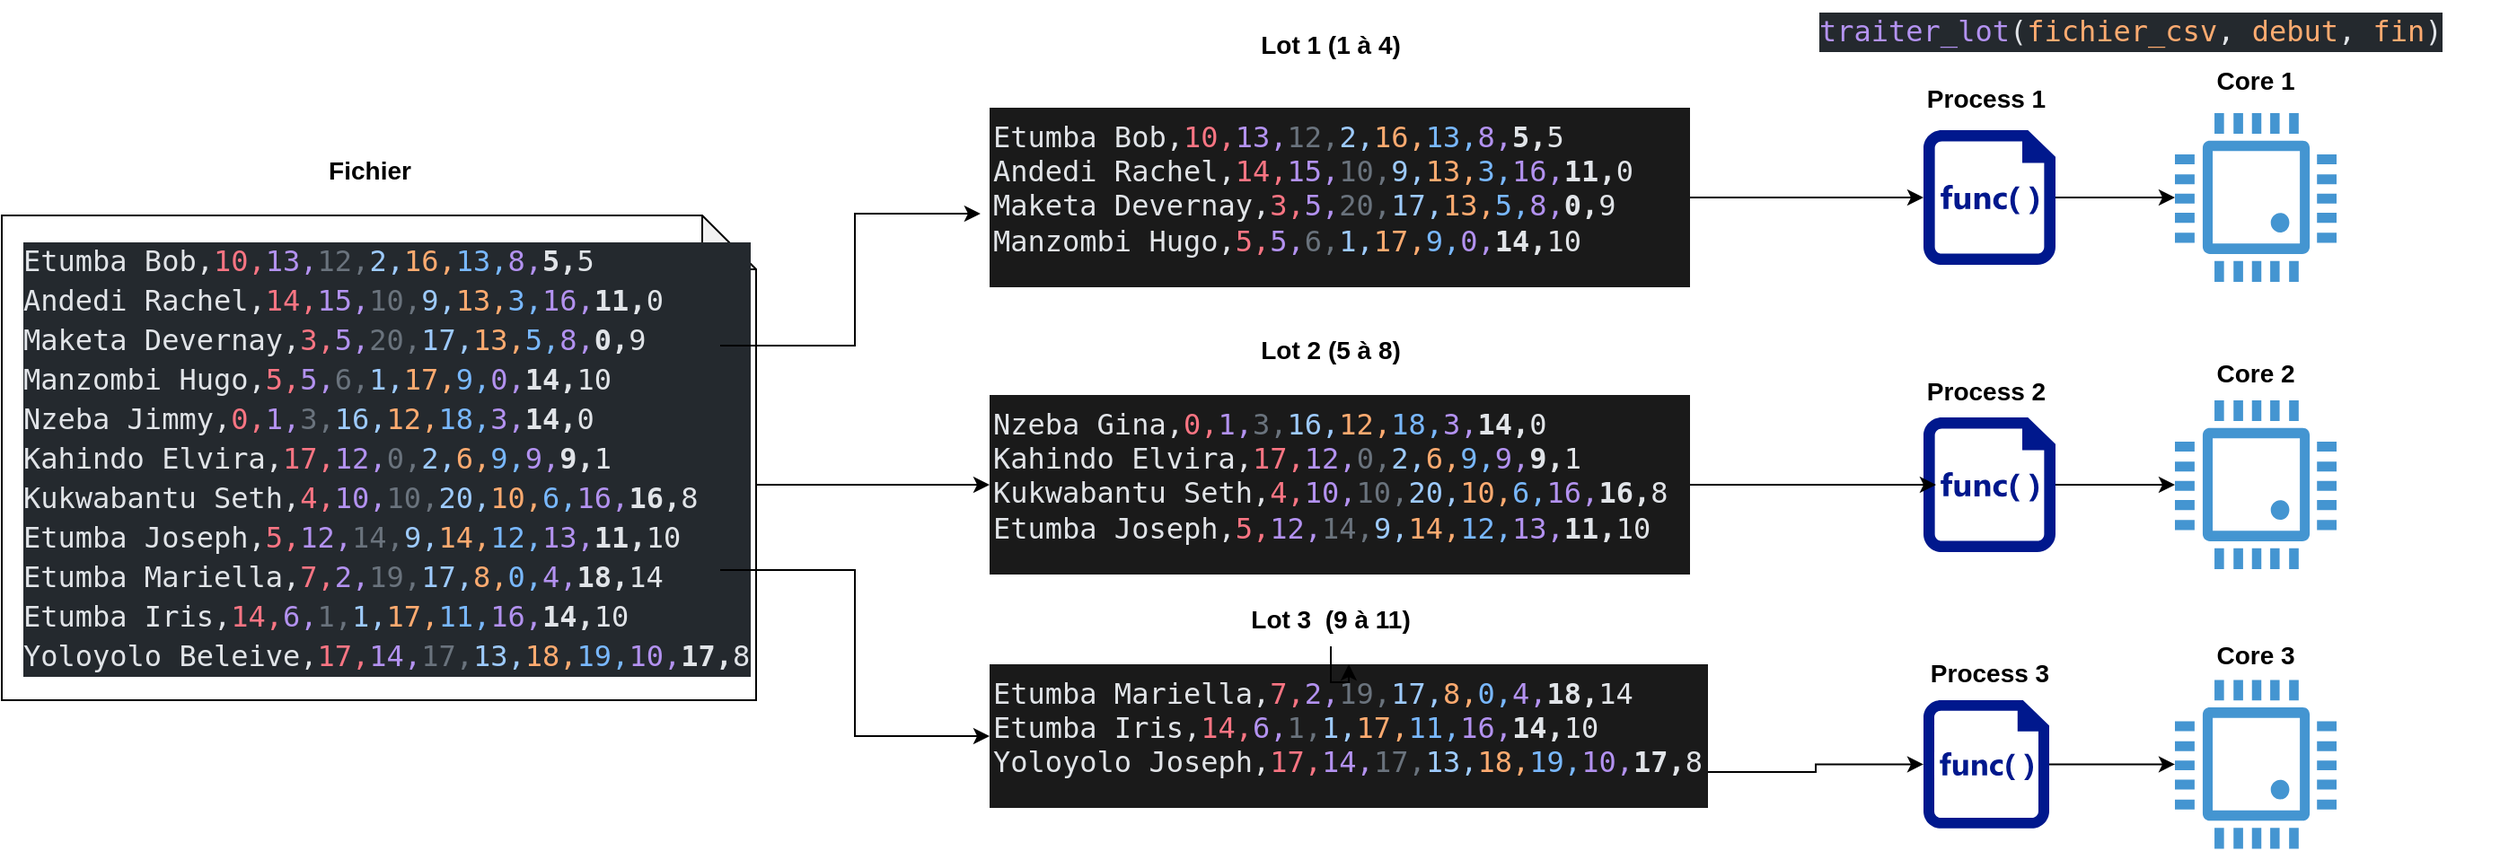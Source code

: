 <mxfile version="24.1.0" type="device" pages="6">
  <diagram name="process-lots" id="Gs-QLWq0_6hbFdRcyJ4b">
    <mxGraphModel dx="2501" dy="2012" grid="1" gridSize="10" guides="1" tooltips="1" connect="1" arrows="1" fold="1" page="1" pageScale="1" pageWidth="827" pageHeight="1169" math="0" shadow="0">
      <root>
        <mxCell id="0" />
        <mxCell id="1" parent="0" />
        <mxCell id="i7R7KXzFrrAjJEC4wByZ-4" value="&lt;div style=&quot;color: rgb(225, 228, 232); font-family: &amp;quot;Droid Sans Mono&amp;quot;, &amp;quot;monospace&amp;quot;, monospace; font-size: 16px; font-style: normal; font-variant-ligatures: normal; font-variant-caps: normal; font-weight: 400; letter-spacing: normal; orphans: 2; text-indent: 0px; text-transform: none; widows: 2; word-spacing: 0px; -webkit-text-stroke-width: 0px; white-space: pre; text-decoration-thickness: initial; text-decoration-style: initial; text-decoration-color: initial;&quot;&gt;Etumba Bob,&lt;span style=&quot;color: rgb(249, 117, 131);&quot;&gt;10,&lt;/span&gt;&lt;span style=&quot;color: rgb(179, 146, 240);&quot;&gt;13,&lt;/span&gt;&lt;span style=&quot;color: rgb(106, 115, 125);&quot;&gt;12,&lt;/span&gt;&lt;span style=&quot;color: rgb(158, 203, 255);&quot;&gt;2,&lt;/span&gt;&lt;span style=&quot;color: rgb(255, 171, 112);&quot;&gt;16,&lt;/span&gt;&lt;span style=&quot;color: rgb(121, 184, 255);&quot;&gt;13,&lt;/span&gt;&lt;span style=&quot;color: rgb(179, 146, 240);&quot;&gt;8,&lt;/span&gt;&lt;span style=&quot;font-weight: bold;&quot;&gt;5,&lt;/span&gt;5&lt;/div&gt;&lt;div style=&quot;color: rgb(225, 228, 232); font-family: &amp;quot;Droid Sans Mono&amp;quot;, &amp;quot;monospace&amp;quot;, monospace; font-size: 16px; font-style: normal; font-variant-ligatures: normal; font-variant-caps: normal; font-weight: 400; letter-spacing: normal; orphans: 2; text-indent: 0px; text-transform: none; widows: 2; word-spacing: 0px; -webkit-text-stroke-width: 0px; white-space: pre; text-decoration-thickness: initial; text-decoration-style: initial; text-decoration-color: initial;&quot;&gt;Andedi Rachel,&lt;span style=&quot;color: rgb(249, 117, 131);&quot;&gt;14,&lt;/span&gt;&lt;span style=&quot;color: rgb(179, 146, 240);&quot;&gt;15,&lt;/span&gt;&lt;span style=&quot;color: rgb(106, 115, 125);&quot;&gt;10,&lt;/span&gt;&lt;span style=&quot;color: rgb(158, 203, 255);&quot;&gt;9,&lt;/span&gt;&lt;span style=&quot;color: rgb(255, 171, 112);&quot;&gt;13,&lt;/span&gt;&lt;span style=&quot;color: rgb(121, 184, 255);&quot;&gt;3,&lt;/span&gt;&lt;span style=&quot;color: rgb(179, 146, 240);&quot;&gt;16,&lt;/span&gt;&lt;span style=&quot;font-weight: bold;&quot;&gt;11,&lt;/span&gt;0&lt;/div&gt;&lt;div style=&quot;color: rgb(225, 228, 232); font-family: &amp;quot;Droid Sans Mono&amp;quot;, &amp;quot;monospace&amp;quot;, monospace; font-size: 16px; font-style: normal; font-variant-ligatures: normal; font-variant-caps: normal; font-weight: 400; letter-spacing: normal; orphans: 2; text-indent: 0px; text-transform: none; widows: 2; word-spacing: 0px; -webkit-text-stroke-width: 0px; white-space: pre; text-decoration-thickness: initial; text-decoration-style: initial; text-decoration-color: initial;&quot;&gt;Maketa Devernay,&lt;span style=&quot;color: rgb(249, 117, 131);&quot;&gt;3,&lt;/span&gt;&lt;span style=&quot;color: rgb(179, 146, 240);&quot;&gt;5,&lt;/span&gt;&lt;span style=&quot;color: rgb(106, 115, 125);&quot;&gt;20,&lt;/span&gt;&lt;span style=&quot;color: rgb(158, 203, 255);&quot;&gt;17,&lt;/span&gt;&lt;span style=&quot;color: rgb(255, 171, 112);&quot;&gt;13,&lt;/span&gt;&lt;span style=&quot;color: rgb(121, 184, 255);&quot;&gt;5,&lt;/span&gt;&lt;span style=&quot;color: rgb(179, 146, 240);&quot;&gt;8,&lt;/span&gt;&lt;span style=&quot;font-weight: bold;&quot;&gt;0,&lt;/span&gt;9&lt;/div&gt;&lt;div style=&quot;color: rgb(225, 228, 232); font-family: &amp;quot;Droid Sans Mono&amp;quot;, &amp;quot;monospace&amp;quot;, monospace; font-size: 16px; font-style: normal; font-variant-ligatures: normal; font-variant-caps: normal; font-weight: 400; letter-spacing: normal; orphans: 2; text-indent: 0px; text-transform: none; widows: 2; word-spacing: 0px; -webkit-text-stroke-width: 0px; white-space: pre; text-decoration-thickness: initial; text-decoration-style: initial; text-decoration-color: initial;&quot;&gt;Manzombi Hugo,&lt;span style=&quot;color: rgb(249, 117, 131);&quot;&gt;5,&lt;/span&gt;&lt;span style=&quot;color: rgb(179, 146, 240);&quot;&gt;5,&lt;/span&gt;&lt;span style=&quot;color: rgb(106, 115, 125);&quot;&gt;6,&lt;/span&gt;&lt;span style=&quot;color: rgb(158, 203, 255);&quot;&gt;1,&lt;/span&gt;&lt;span style=&quot;color: rgb(255, 171, 112);&quot;&gt;17,&lt;/span&gt;&lt;span style=&quot;color: rgb(121, 184, 255);&quot;&gt;9,&lt;/span&gt;&lt;span style=&quot;color: rgb(179, 146, 240);&quot;&gt;0,&lt;/span&gt;&lt;span style=&quot;font-weight: bold;&quot;&gt;14,&lt;/span&gt;10&lt;/div&gt;" style="text;whiteSpace=wrap;html=1;fillColor=#1A1A1A;align=left;" parent="1" vertex="1">
          <mxGeometry x="340" width="390" height="100" as="geometry" />
        </mxCell>
        <mxCell id="i7R7KXzFrrAjJEC4wByZ-5" value="" style="group" parent="1" vertex="1" connectable="0">
          <mxGeometry x="-210" y="60" width="420" height="270" as="geometry" />
        </mxCell>
        <mxCell id="i7R7KXzFrrAjJEC4wByZ-1" value="" style="shape=note;whiteSpace=wrap;html=1;backgroundOutline=1;darkOpacity=0.05;" parent="i7R7KXzFrrAjJEC4wByZ-5" vertex="1">
          <mxGeometry width="420" height="270" as="geometry" />
        </mxCell>
        <mxCell id="i7R7KXzFrrAjJEC4wByZ-2" value="&lt;div style=&quot;color: rgb(225, 228, 232); background-color: rgb(36, 41, 46); font-family: &amp;quot;Droid Sans Mono&amp;quot;, &amp;quot;monospace&amp;quot;, monospace; font-size: 16px; line-height: 22px; white-space: pre;&quot;&gt;&lt;div&gt;Etumba Bob,&lt;span style=&quot;color: rgb(249, 117, 131);&quot;&gt;10,&lt;/span&gt;&lt;span style=&quot;color: rgb(179, 146, 240);&quot;&gt;13,&lt;/span&gt;&lt;span style=&quot;color: rgb(106, 115, 125);&quot;&gt;12,&lt;/span&gt;&lt;span style=&quot;color: rgb(158, 203, 255);&quot;&gt;2,&lt;/span&gt;&lt;span style=&quot;color: rgb(255, 171, 112);&quot;&gt;16,&lt;/span&gt;&lt;span style=&quot;color: rgb(121, 184, 255);&quot;&gt;13,&lt;/span&gt;&lt;span style=&quot;color: rgb(179, 146, 240);&quot;&gt;8,&lt;/span&gt;&lt;span style=&quot;font-weight: bold;&quot;&gt;5,&lt;/span&gt;5&lt;/div&gt;&lt;div&gt;Andedi Rachel,&lt;span style=&quot;color: rgb(249, 117, 131);&quot;&gt;14,&lt;/span&gt;&lt;span style=&quot;color: rgb(179, 146, 240);&quot;&gt;15,&lt;/span&gt;&lt;span style=&quot;color: rgb(106, 115, 125);&quot;&gt;10,&lt;/span&gt;&lt;span style=&quot;color: rgb(158, 203, 255);&quot;&gt;9,&lt;/span&gt;&lt;span style=&quot;color: rgb(255, 171, 112);&quot;&gt;13,&lt;/span&gt;&lt;span style=&quot;color: rgb(121, 184, 255);&quot;&gt;3,&lt;/span&gt;&lt;span style=&quot;color: rgb(179, 146, 240);&quot;&gt;16,&lt;/span&gt;&lt;span style=&quot;font-weight: bold;&quot;&gt;11,&lt;/span&gt;0&lt;/div&gt;&lt;div&gt;Maketa Devernay,&lt;span style=&quot;color: rgb(249, 117, 131);&quot;&gt;3,&lt;/span&gt;&lt;span style=&quot;color: rgb(179, 146, 240);&quot;&gt;5,&lt;/span&gt;&lt;span style=&quot;color: rgb(106, 115, 125);&quot;&gt;20,&lt;/span&gt;&lt;span style=&quot;color: rgb(158, 203, 255);&quot;&gt;17,&lt;/span&gt;&lt;span style=&quot;color: rgb(255, 171, 112);&quot;&gt;13,&lt;/span&gt;&lt;span style=&quot;color: rgb(121, 184, 255);&quot;&gt;5,&lt;/span&gt;&lt;span style=&quot;color: rgb(179, 146, 240);&quot;&gt;8,&lt;/span&gt;&lt;span style=&quot;font-weight: bold;&quot;&gt;0,&lt;/span&gt;9&lt;/div&gt;&lt;div&gt;Manzombi Hugo,&lt;span style=&quot;color: rgb(249, 117, 131);&quot;&gt;5,&lt;/span&gt;&lt;span style=&quot;color: rgb(179, 146, 240);&quot;&gt;5,&lt;/span&gt;&lt;span style=&quot;color: rgb(106, 115, 125);&quot;&gt;6,&lt;/span&gt;&lt;span style=&quot;color: rgb(158, 203, 255);&quot;&gt;1,&lt;/span&gt;&lt;span style=&quot;color: rgb(255, 171, 112);&quot;&gt;17,&lt;/span&gt;&lt;span style=&quot;color: rgb(121, 184, 255);&quot;&gt;9,&lt;/span&gt;&lt;span style=&quot;color: rgb(179, 146, 240);&quot;&gt;0,&lt;/span&gt;&lt;span style=&quot;font-weight: bold;&quot;&gt;14,&lt;/span&gt;10&lt;/div&gt;&lt;div&gt;Nzeba Jimmy,&lt;span style=&quot;color: rgb(249, 117, 131);&quot;&gt;0,&lt;/span&gt;&lt;span style=&quot;color: rgb(179, 146, 240);&quot;&gt;1,&lt;/span&gt;&lt;span style=&quot;color: rgb(106, 115, 125);&quot;&gt;3,&lt;/span&gt;&lt;span style=&quot;color: rgb(158, 203, 255);&quot;&gt;16,&lt;/span&gt;&lt;span style=&quot;color: rgb(255, 171, 112);&quot;&gt;12,&lt;/span&gt;&lt;span style=&quot;color: rgb(121, 184, 255);&quot;&gt;18,&lt;/span&gt;&lt;span style=&quot;color: rgb(179, 146, 240);&quot;&gt;3,&lt;/span&gt;&lt;span style=&quot;font-weight: bold;&quot;&gt;14,&lt;/span&gt;0&lt;/div&gt;&lt;div&gt;Kahindo Elvira,&lt;span style=&quot;color: rgb(249, 117, 131);&quot;&gt;17,&lt;/span&gt;&lt;span style=&quot;color: rgb(179, 146, 240);&quot;&gt;12,&lt;/span&gt;&lt;span style=&quot;color: rgb(106, 115, 125);&quot;&gt;0,&lt;/span&gt;&lt;span style=&quot;color: rgb(158, 203, 255);&quot;&gt;2,&lt;/span&gt;&lt;span style=&quot;color: rgb(255, 171, 112);&quot;&gt;6,&lt;/span&gt;&lt;span style=&quot;color: rgb(121, 184, 255);&quot;&gt;9,&lt;/span&gt;&lt;span style=&quot;color: rgb(179, 146, 240);&quot;&gt;9,&lt;/span&gt;&lt;span style=&quot;font-weight: bold;&quot;&gt;9,&lt;/span&gt;1&lt;/div&gt;&lt;div&gt;Kukwabantu Seth,&lt;span style=&quot;color: rgb(249, 117, 131);&quot;&gt;4,&lt;/span&gt;&lt;span style=&quot;color: rgb(179, 146, 240);&quot;&gt;10,&lt;/span&gt;&lt;span style=&quot;color: rgb(106, 115, 125);&quot;&gt;10,&lt;/span&gt;&lt;span style=&quot;color: rgb(158, 203, 255);&quot;&gt;20,&lt;/span&gt;&lt;span style=&quot;color: rgb(255, 171, 112);&quot;&gt;10,&lt;/span&gt;&lt;span style=&quot;color: rgb(121, 184, 255);&quot;&gt;6,&lt;/span&gt;&lt;span style=&quot;color: rgb(179, 146, 240);&quot;&gt;16,&lt;/span&gt;&lt;span style=&quot;font-weight: bold;&quot;&gt;16,&lt;/span&gt;8&lt;/div&gt;&lt;div&gt;Etumba Joseph,&lt;span style=&quot;color: rgb(249, 117, 131);&quot;&gt;5,&lt;/span&gt;&lt;span style=&quot;color: rgb(179, 146, 240);&quot;&gt;12,&lt;/span&gt;&lt;span style=&quot;color: rgb(106, 115, 125);&quot;&gt;14,&lt;/span&gt;&lt;span style=&quot;color: rgb(158, 203, 255);&quot;&gt;9,&lt;/span&gt;&lt;span style=&quot;color: rgb(255, 171, 112);&quot;&gt;14,&lt;/span&gt;&lt;span style=&quot;color: rgb(121, 184, 255);&quot;&gt;12,&lt;/span&gt;&lt;span style=&quot;color: rgb(179, 146, 240);&quot;&gt;13,&lt;/span&gt;&lt;span style=&quot;font-weight: bold;&quot;&gt;11,&lt;/span&gt;10&lt;/div&gt;&lt;div&gt;Etumba Mariella,&lt;span style=&quot;color: rgb(249, 117, 131);&quot;&gt;7,&lt;/span&gt;&lt;span style=&quot;color: rgb(179, 146, 240);&quot;&gt;2,&lt;/span&gt;&lt;span style=&quot;color: rgb(106, 115, 125);&quot;&gt;19,&lt;/span&gt;&lt;span style=&quot;color: rgb(158, 203, 255);&quot;&gt;17,&lt;/span&gt;&lt;span style=&quot;color: rgb(255, 171, 112);&quot;&gt;8,&lt;/span&gt;&lt;span style=&quot;color: rgb(121, 184, 255);&quot;&gt;0,&lt;/span&gt;&lt;span style=&quot;color: rgb(179, 146, 240);&quot;&gt;4,&lt;/span&gt;&lt;span style=&quot;font-weight: bold;&quot;&gt;18,&lt;/span&gt;14&lt;/div&gt;&lt;div&gt;Etumba Iris,&lt;span style=&quot;color: rgb(249, 117, 131);&quot;&gt;14,&lt;/span&gt;&lt;span style=&quot;color: rgb(179, 146, 240);&quot;&gt;6,&lt;/span&gt;&lt;span style=&quot;color: rgb(106, 115, 125);&quot;&gt;1,&lt;/span&gt;&lt;span style=&quot;color: rgb(158, 203, 255);&quot;&gt;1,&lt;/span&gt;&lt;span style=&quot;color: rgb(255, 171, 112);&quot;&gt;17,&lt;/span&gt;&lt;span style=&quot;color: rgb(121, 184, 255);&quot;&gt;11,&lt;/span&gt;&lt;span style=&quot;color: rgb(179, 146, 240);&quot;&gt;16,&lt;/span&gt;&lt;span style=&quot;font-weight: bold;&quot;&gt;14,&lt;/span&gt;10&lt;/div&gt;&lt;div&gt;Yoloyolo Beleive,&lt;span style=&quot;color: rgb(249, 117, 131);&quot;&gt;17,&lt;/span&gt;&lt;span style=&quot;color: rgb(179, 146, 240);&quot;&gt;14,&lt;/span&gt;&lt;span style=&quot;color: rgb(106, 115, 125);&quot;&gt;17,&lt;/span&gt;&lt;span style=&quot;color: rgb(158, 203, 255);&quot;&gt;13,&lt;/span&gt;&lt;span style=&quot;color: rgb(255, 171, 112);&quot;&gt;18,&lt;/span&gt;&lt;span style=&quot;color: rgb(121, 184, 255);&quot;&gt;19,&lt;/span&gt;&lt;span style=&quot;color: rgb(179, 146, 240);&quot;&gt;10,&lt;/span&gt;&lt;span style=&quot;font-weight: bold;&quot;&gt;17,&lt;/span&gt;8&lt;/div&gt;&lt;/div&gt;" style="text;html=1;align=left;verticalAlign=middle;whiteSpace=wrap;rounded=0;" parent="i7R7KXzFrrAjJEC4wByZ-5" vertex="1">
          <mxGeometry x="10" y="10" width="390" height="250" as="geometry" />
        </mxCell>
        <mxCell id="i7R7KXzFrrAjJEC4wByZ-6" value="&lt;div style=&quot;color: rgb(225, 228, 232); font-family: &amp;quot;Droid Sans Mono&amp;quot;, &amp;quot;monospace&amp;quot;, monospace; font-size: 16px; font-style: normal; font-variant-ligatures: normal; font-variant-caps: normal; font-weight: 400; letter-spacing: normal; orphans: 2; text-indent: 0px; text-transform: none; widows: 2; word-spacing: 0px; -webkit-text-stroke-width: 0px; white-space: pre; text-decoration-thickness: initial; text-decoration-style: initial; text-decoration-color: initial;&quot;&gt;Nzeba Gina,&lt;span style=&quot;color: rgb(249, 117, 131);&quot;&gt;0,&lt;/span&gt;&lt;span style=&quot;color: rgb(179, 146, 240);&quot;&gt;1,&lt;/span&gt;&lt;span style=&quot;color: rgb(106, 115, 125);&quot;&gt;3,&lt;/span&gt;&lt;span style=&quot;color: rgb(158, 203, 255);&quot;&gt;16,&lt;/span&gt;&lt;span style=&quot;color: rgb(255, 171, 112);&quot;&gt;12,&lt;/span&gt;&lt;span style=&quot;color: rgb(121, 184, 255);&quot;&gt;18,&lt;/span&gt;&lt;span style=&quot;color: rgb(179, 146, 240);&quot;&gt;3,&lt;/span&gt;&lt;span style=&quot;font-weight: bold;&quot;&gt;14,&lt;/span&gt;0&lt;/div&gt;&lt;div style=&quot;color: rgb(225, 228, 232); font-family: &amp;quot;Droid Sans Mono&amp;quot;, &amp;quot;monospace&amp;quot;, monospace; font-size: 16px; font-style: normal; font-variant-ligatures: normal; font-variant-caps: normal; font-weight: 400; letter-spacing: normal; orphans: 2; text-indent: 0px; text-transform: none; widows: 2; word-spacing: 0px; -webkit-text-stroke-width: 0px; white-space: pre; text-decoration-thickness: initial; text-decoration-style: initial; text-decoration-color: initial;&quot;&gt;Kahindo Elvira,&lt;span style=&quot;color: rgb(249, 117, 131);&quot;&gt;17,&lt;/span&gt;&lt;span style=&quot;color: rgb(179, 146, 240);&quot;&gt;12,&lt;/span&gt;&lt;span style=&quot;color: rgb(106, 115, 125);&quot;&gt;0,&lt;/span&gt;&lt;span style=&quot;color: rgb(158, 203, 255);&quot;&gt;2,&lt;/span&gt;&lt;span style=&quot;color: rgb(255, 171, 112);&quot;&gt;6,&lt;/span&gt;&lt;span style=&quot;color: rgb(121, 184, 255);&quot;&gt;9,&lt;/span&gt;&lt;span style=&quot;color: rgb(179, 146, 240);&quot;&gt;9,&lt;/span&gt;&lt;span style=&quot;font-weight: bold;&quot;&gt;9,&lt;/span&gt;1&lt;/div&gt;&lt;div style=&quot;color: rgb(225, 228, 232); font-family: &amp;quot;Droid Sans Mono&amp;quot;, &amp;quot;monospace&amp;quot;, monospace; font-size: 16px; font-style: normal; font-variant-ligatures: normal; font-variant-caps: normal; font-weight: 400; letter-spacing: normal; orphans: 2; text-indent: 0px; text-transform: none; widows: 2; word-spacing: 0px; -webkit-text-stroke-width: 0px; white-space: pre; text-decoration-thickness: initial; text-decoration-style: initial; text-decoration-color: initial;&quot;&gt;Kukwabantu Seth,&lt;span style=&quot;color: rgb(249, 117, 131);&quot;&gt;4,&lt;/span&gt;&lt;span style=&quot;color: rgb(179, 146, 240);&quot;&gt;10,&lt;/span&gt;&lt;span style=&quot;color: rgb(106, 115, 125);&quot;&gt;10,&lt;/span&gt;&lt;span style=&quot;color: rgb(158, 203, 255);&quot;&gt;20,&lt;/span&gt;&lt;span style=&quot;color: rgb(255, 171, 112);&quot;&gt;10,&lt;/span&gt;&lt;span style=&quot;color: rgb(121, 184, 255);&quot;&gt;6,&lt;/span&gt;&lt;span style=&quot;color: rgb(179, 146, 240);&quot;&gt;16,&lt;/span&gt;&lt;span style=&quot;font-weight: bold;&quot;&gt;16,&lt;/span&gt;8&lt;/div&gt;&lt;div style=&quot;color: rgb(225, 228, 232); font-family: &amp;quot;Droid Sans Mono&amp;quot;, &amp;quot;monospace&amp;quot;, monospace; font-size: 16px; font-style: normal; font-variant-ligatures: normal; font-variant-caps: normal; font-weight: 400; letter-spacing: normal; orphans: 2; text-indent: 0px; text-transform: none; widows: 2; word-spacing: 0px; -webkit-text-stroke-width: 0px; white-space: pre; text-decoration-thickness: initial; text-decoration-style: initial; text-decoration-color: initial;&quot;&gt;Etumba Joseph,&lt;span style=&quot;color: rgb(249, 117, 131);&quot;&gt;5,&lt;/span&gt;&lt;span style=&quot;color: rgb(179, 146, 240);&quot;&gt;12,&lt;/span&gt;&lt;span style=&quot;color: rgb(106, 115, 125);&quot;&gt;14,&lt;/span&gt;&lt;span style=&quot;color: rgb(158, 203, 255);&quot;&gt;9,&lt;/span&gt;&lt;span style=&quot;color: rgb(255, 171, 112);&quot;&gt;14,&lt;/span&gt;&lt;span style=&quot;color: rgb(121, 184, 255);&quot;&gt;12,&lt;/span&gt;&lt;span style=&quot;color: rgb(179, 146, 240);&quot;&gt;13,&lt;/span&gt;&lt;span style=&quot;font-weight: bold;&quot;&gt;11,&lt;/span&gt;10&lt;/div&gt;" style="text;whiteSpace=wrap;html=1;fillColor=#1A1A1A;align=left;" parent="1" vertex="1">
          <mxGeometry x="340" y="160" width="390" height="100" as="geometry" />
        </mxCell>
        <mxCell id="i7R7KXzFrrAjJEC4wByZ-7" value="&lt;div style=&quot;color: rgb(225, 228, 232); font-family: &amp;quot;Droid Sans Mono&amp;quot;, &amp;quot;monospace&amp;quot;, monospace; font-size: 16px; font-style: normal; font-variant-ligatures: normal; font-variant-caps: normal; font-weight: 400; letter-spacing: normal; orphans: 2; text-indent: 0px; text-transform: none; widows: 2; word-spacing: 0px; -webkit-text-stroke-width: 0px; white-space: pre; text-decoration-thickness: initial; text-decoration-style: initial; text-decoration-color: initial;&quot;&gt;Etumba Mariella,&lt;span style=&quot;color: rgb(249, 117, 131);&quot;&gt;7,&lt;/span&gt;&lt;span style=&quot;color: rgb(179, 146, 240);&quot;&gt;2,&lt;/span&gt;&lt;span style=&quot;color: rgb(106, 115, 125);&quot;&gt;19,&lt;/span&gt;&lt;span style=&quot;color: rgb(158, 203, 255);&quot;&gt;17,&lt;/span&gt;&lt;span style=&quot;color: rgb(255, 171, 112);&quot;&gt;8,&lt;/span&gt;&lt;span style=&quot;color: rgb(121, 184, 255);&quot;&gt;0,&lt;/span&gt;&lt;span style=&quot;color: rgb(179, 146, 240);&quot;&gt;4,&lt;/span&gt;&lt;span style=&quot;font-weight: bold;&quot;&gt;18,&lt;/span&gt;14&lt;/div&gt;&lt;div style=&quot;color: rgb(225, 228, 232); font-family: &amp;quot;Droid Sans Mono&amp;quot;, &amp;quot;monospace&amp;quot;, monospace; font-size: 16px; font-style: normal; font-variant-ligatures: normal; font-variant-caps: normal; font-weight: 400; letter-spacing: normal; orphans: 2; text-indent: 0px; text-transform: none; widows: 2; word-spacing: 0px; -webkit-text-stroke-width: 0px; white-space: pre; text-decoration-thickness: initial; text-decoration-style: initial; text-decoration-color: initial;&quot;&gt;Etumba Iris,&lt;span style=&quot;color: rgb(249, 117, 131);&quot;&gt;14,&lt;/span&gt;&lt;span style=&quot;color: rgb(179, 146, 240);&quot;&gt;6,&lt;/span&gt;&lt;span style=&quot;color: rgb(106, 115, 125);&quot;&gt;1,&lt;/span&gt;&lt;span style=&quot;color: rgb(158, 203, 255);&quot;&gt;1,&lt;/span&gt;&lt;span style=&quot;color: rgb(255, 171, 112);&quot;&gt;17,&lt;/span&gt;&lt;span style=&quot;color: rgb(121, 184, 255);&quot;&gt;11,&lt;/span&gt;&lt;span style=&quot;color: rgb(179, 146, 240);&quot;&gt;16,&lt;/span&gt;&lt;span style=&quot;font-weight: bold;&quot;&gt;14,&lt;/span&gt;10&lt;/div&gt;&lt;div style=&quot;color: rgb(225, 228, 232); font-family: &amp;quot;Droid Sans Mono&amp;quot;, &amp;quot;monospace&amp;quot;, monospace; font-size: 16px; font-style: normal; font-variant-ligatures: normal; font-variant-caps: normal; font-weight: 400; letter-spacing: normal; orphans: 2; text-indent: 0px; text-transform: none; widows: 2; word-spacing: 0px; -webkit-text-stroke-width: 0px; white-space: pre; text-decoration-thickness: initial; text-decoration-style: initial; text-decoration-color: initial;&quot;&gt;Yoloyolo Joseph,&lt;span style=&quot;color: rgb(249, 117, 131);&quot;&gt;17,&lt;/span&gt;&lt;span style=&quot;color: rgb(179, 146, 240);&quot;&gt;14,&lt;/span&gt;&lt;span style=&quot;color: rgb(106, 115, 125);&quot;&gt;17,&lt;/span&gt;&lt;span style=&quot;color: rgb(158, 203, 255);&quot;&gt;13,&lt;/span&gt;&lt;span style=&quot;color: rgb(255, 171, 112);&quot;&gt;18,&lt;/span&gt;&lt;span style=&quot;color: rgb(121, 184, 255);&quot;&gt;19,&lt;/span&gt;&lt;span style=&quot;color: rgb(179, 146, 240);&quot;&gt;10,&lt;/span&gt;&lt;span style=&quot;font-weight: bold;&quot;&gt;17,&lt;/span&gt;8&lt;/div&gt;" style="text;whiteSpace=wrap;html=1;align=left;fillColor=#1A1A1A;" parent="1" vertex="1">
          <mxGeometry x="340" y="310" width="400" height="80" as="geometry" />
        </mxCell>
        <mxCell id="i7R7KXzFrrAjJEC4wByZ-8" value="" style="pointerEvents=1;shadow=0;dashed=0;html=1;strokeColor=none;fillColor=#4495D1;labelPosition=center;verticalLabelPosition=bottom;verticalAlign=top;align=center;outlineConnect=0;shape=mxgraph.veeam.cpu;" parent="1" vertex="1">
          <mxGeometry x="1000" y="3" width="90" height="94" as="geometry" />
        </mxCell>
        <mxCell id="i7R7KXzFrrAjJEC4wByZ-10" value="" style="pointerEvents=1;shadow=0;dashed=0;html=1;strokeColor=none;fillColor=#4495D1;labelPosition=center;verticalLabelPosition=bottom;verticalAlign=top;align=center;outlineConnect=0;shape=mxgraph.veeam.cpu;" parent="1" vertex="1">
          <mxGeometry x="1000" y="163" width="90" height="94" as="geometry" />
        </mxCell>
        <mxCell id="i7R7KXzFrrAjJEC4wByZ-11" value="" style="pointerEvents=1;shadow=0;dashed=0;html=1;strokeColor=none;fillColor=#4495D1;labelPosition=center;verticalLabelPosition=bottom;verticalAlign=top;align=center;outlineConnect=0;shape=mxgraph.veeam.cpu;" parent="1" vertex="1">
          <mxGeometry x="1000" y="318.71" width="90" height="94" as="geometry" />
        </mxCell>
        <mxCell id="i7R7KXzFrrAjJEC4wByZ-19" style="edgeStyle=orthogonalEdgeStyle;rounded=0;orthogonalLoop=1;jettySize=auto;html=1;exitX=1;exitY=0.5;exitDx=0;exitDy=0;exitPerimeter=0;" parent="1" source="i7R7KXzFrrAjJEC4wByZ-12" target="i7R7KXzFrrAjJEC4wByZ-8" edge="1">
          <mxGeometry relative="1" as="geometry" />
        </mxCell>
        <mxCell id="i7R7KXzFrrAjJEC4wByZ-12" value="" style="sketch=0;aspect=fixed;pointerEvents=1;shadow=0;dashed=0;html=1;strokeColor=none;labelPosition=center;verticalLabelPosition=bottom;verticalAlign=top;align=center;fillColor=#00188D;shape=mxgraph.mscae.enterprise.code_file" parent="1" vertex="1">
          <mxGeometry x="860" y="12.5" width="73.5" height="75" as="geometry" />
        </mxCell>
        <mxCell id="i7R7KXzFrrAjJEC4wByZ-21" style="edgeStyle=orthogonalEdgeStyle;rounded=0;orthogonalLoop=1;jettySize=auto;html=1;exitX=1;exitY=0.5;exitDx=0;exitDy=0;exitPerimeter=0;" parent="1" source="i7R7KXzFrrAjJEC4wByZ-13" target="i7R7KXzFrrAjJEC4wByZ-10" edge="1">
          <mxGeometry relative="1" as="geometry" />
        </mxCell>
        <mxCell id="i7R7KXzFrrAjJEC4wByZ-13" value="" style="sketch=0;aspect=fixed;pointerEvents=1;shadow=0;dashed=0;html=1;strokeColor=none;labelPosition=center;verticalLabelPosition=bottom;verticalAlign=top;align=center;fillColor=#00188D;shape=mxgraph.mscae.enterprise.code_file" parent="1" vertex="1">
          <mxGeometry x="860" y="172.5" width="73.5" height="75" as="geometry" />
        </mxCell>
        <mxCell id="i7R7KXzFrrAjJEC4wByZ-23" style="edgeStyle=orthogonalEdgeStyle;rounded=0;orthogonalLoop=1;jettySize=auto;html=1;exitX=1;exitY=0.5;exitDx=0;exitDy=0;exitPerimeter=0;" parent="1" source="i7R7KXzFrrAjJEC4wByZ-14" target="i7R7KXzFrrAjJEC4wByZ-11" edge="1">
          <mxGeometry relative="1" as="geometry" />
        </mxCell>
        <mxCell id="i7R7KXzFrrAjJEC4wByZ-14" value="" style="sketch=0;aspect=fixed;pointerEvents=1;shadow=0;dashed=0;html=1;strokeColor=none;labelPosition=center;verticalLabelPosition=bottom;verticalAlign=top;align=center;fillColor=#00188D;shape=mxgraph.mscae.enterprise.code_file" parent="1" vertex="1">
          <mxGeometry x="860" y="330" width="70" height="71.43" as="geometry" />
        </mxCell>
        <mxCell id="i7R7KXzFrrAjJEC4wByZ-15" style="edgeStyle=orthogonalEdgeStyle;rounded=0;orthogonalLoop=1;jettySize=auto;html=1;exitX=1;exitY=0.25;exitDx=0;exitDy=0;entryX=-0.013;entryY=0.59;entryDx=0;entryDy=0;entryPerimeter=0;" parent="1" source="i7R7KXzFrrAjJEC4wByZ-2" target="i7R7KXzFrrAjJEC4wByZ-4" edge="1">
          <mxGeometry relative="1" as="geometry" />
        </mxCell>
        <mxCell id="i7R7KXzFrrAjJEC4wByZ-16" style="edgeStyle=orthogonalEdgeStyle;rounded=0;orthogonalLoop=1;jettySize=auto;html=1;exitX=0;exitY=0;exitDx=420;exitDy=150;exitPerimeter=0;" parent="1" source="i7R7KXzFrrAjJEC4wByZ-1" target="i7R7KXzFrrAjJEC4wByZ-6" edge="1">
          <mxGeometry relative="1" as="geometry" />
        </mxCell>
        <mxCell id="i7R7KXzFrrAjJEC4wByZ-17" style="edgeStyle=orthogonalEdgeStyle;rounded=0;orthogonalLoop=1;jettySize=auto;html=1;exitX=1;exitY=0.75;exitDx=0;exitDy=0;" parent="1" source="i7R7KXzFrrAjJEC4wByZ-2" target="i7R7KXzFrrAjJEC4wByZ-7" edge="1">
          <mxGeometry relative="1" as="geometry" />
        </mxCell>
        <mxCell id="i7R7KXzFrrAjJEC4wByZ-18" style="edgeStyle=orthogonalEdgeStyle;rounded=0;orthogonalLoop=1;jettySize=auto;html=1;exitX=1;exitY=0.5;exitDx=0;exitDy=0;entryX=0;entryY=0.5;entryDx=0;entryDy=0;entryPerimeter=0;" parent="1" source="i7R7KXzFrrAjJEC4wByZ-4" target="i7R7KXzFrrAjJEC4wByZ-12" edge="1">
          <mxGeometry relative="1" as="geometry" />
        </mxCell>
        <mxCell id="i7R7KXzFrrAjJEC4wByZ-20" style="edgeStyle=orthogonalEdgeStyle;rounded=0;orthogonalLoop=1;jettySize=auto;html=1;exitX=1;exitY=0.5;exitDx=0;exitDy=0;entryX=0.095;entryY=0.5;entryDx=0;entryDy=0;entryPerimeter=0;" parent="1" source="i7R7KXzFrrAjJEC4wByZ-6" target="i7R7KXzFrrAjJEC4wByZ-13" edge="1">
          <mxGeometry relative="1" as="geometry" />
        </mxCell>
        <mxCell id="i7R7KXzFrrAjJEC4wByZ-22" style="edgeStyle=orthogonalEdgeStyle;rounded=0;orthogonalLoop=1;jettySize=auto;html=1;exitX=1;exitY=0.75;exitDx=0;exitDy=0;entryX=0;entryY=0.5;entryDx=0;entryDy=0;entryPerimeter=0;" parent="1" source="i7R7KXzFrrAjJEC4wByZ-7" target="i7R7KXzFrrAjJEC4wByZ-14" edge="1">
          <mxGeometry relative="1" as="geometry" />
        </mxCell>
        <mxCell id="i7R7KXzFrrAjJEC4wByZ-24" value="&lt;b&gt;&lt;font style=&quot;font-size: 14px;&quot;&gt;Fichier&lt;/font&gt;&lt;/b&gt;" style="text;html=1;align=center;verticalAlign=middle;whiteSpace=wrap;rounded=0;" parent="1" vertex="1">
          <mxGeometry x="-60" y="20" width="110" height="30" as="geometry" />
        </mxCell>
        <mxCell id="i7R7KXzFrrAjJEC4wByZ-25" value="&lt;b&gt;&lt;font style=&quot;font-size: 14px;&quot;&gt;Lot 1 (1 à 4)&lt;/font&gt;&lt;/b&gt;" style="text;html=1;align=center;verticalAlign=middle;whiteSpace=wrap;rounded=0;" parent="1" vertex="1">
          <mxGeometry x="420" y="-50" width="220" height="30" as="geometry" />
        </mxCell>
        <mxCell id="i7R7KXzFrrAjJEC4wByZ-26" value="&lt;b&gt;&lt;font style=&quot;font-size: 14px;&quot;&gt;Lot 2&amp;nbsp;&lt;/font&gt;&lt;/b&gt;&lt;span style=&quot;color: rgba(0, 0, 0, 0); font-family: monospace; font-size: 0px; text-align: start; text-wrap: nowrap;&quot;&gt;%3CmxGraphModel%3E%3Croot%3E%3CmxCell%20id%3D%220%22%2F%3E%3CmxCell%20id%3D%221%22%20parent%3D%220%22%2F%3E%3CmxCell%20id%3D%222%22%20value%3D%22%26lt%3Bb%26gt%3B%26lt%3Bfont%20style%3D%26quot%3Bfont-size%3A%2014px%3B%26quot%3B%26gt%3BLot%201%26lt%3B%2Ffont%26gt%3B%26lt%3B%2Fb%26gt%3B%22%20style%3D%22text%3Bhtml%3D1%3Balign%3Dcenter%3BverticalAlign%3Dmiddle%3BwhiteSpace%3Dwrap%3Brounded%3D0%3B%22%20vertex%3D%221%22%20parent%3D%221%22%3E%3CmxGeometry%20x%3D%22460%22%20y%3D%22-50%22%20width%3D%22110%22%20height%3D%2230%22%20as%3D%22geometry%22%2F%3E%3C%2FmxCell%3E%3C%2Froot%3E%3C%2FmxGraphModel%3E&amp;nbsp; &amp;nbsp; &amp;nbsp;&lt;/span&gt;&lt;b&gt;&lt;font style=&quot;font-size: 14px;&quot;&gt;(5 à 8)&lt;/font&gt;&lt;/b&gt;" style="text;html=1;align=center;verticalAlign=middle;whiteSpace=wrap;rounded=0;" parent="1" vertex="1">
          <mxGeometry x="445" y="120" width="170" height="30" as="geometry" />
        </mxCell>
        <mxCell id="tXLKjQ6jqhs_VM2I73Db-2" value="" style="edgeStyle=orthogonalEdgeStyle;rounded=0;orthogonalLoop=1;jettySize=auto;html=1;" parent="1" source="i7R7KXzFrrAjJEC4wByZ-27" target="i7R7KXzFrrAjJEC4wByZ-7" edge="1">
          <mxGeometry relative="1" as="geometry" />
        </mxCell>
        <mxCell id="i7R7KXzFrrAjJEC4wByZ-27" value="&lt;b&gt;&lt;font style=&quot;font-size: 14px;&quot;&gt;Lot 3&amp;nbsp; &lt;/font&gt;&lt;/b&gt;&lt;span style=&quot;color: rgba(0, 0, 0, 0); font-family: monospace; font-size: 0px; text-align: start; text-wrap: nowrap;&quot;&gt;3CmxGraphModel%3E%3Croot%3E%3CmxCell%20id%3D%220%22%2F%3E%3CmxCell%20id%3D%221%22%20parent%3D%220%22%2F%3E%3CmxCell%20id%3D%222%22%20value%3D%22%26lt%3Bb%26gt%3B%26lt%3Bfont%20style%3D%26quot%3Bfont-size%3A%2014px%3B%26quot%3B%26gt%3BLot%201%26lt%3B%2Ffont%26gt%3B%26lt%3B%2Fb%26gt%3B%22%20style%3D%22text%3Bhtml%3D1%3Balign%3Dcenter%3BverticalAlign%3Dmiddle%3BwhiteSpace%3Dwrap%3Brounded%3D0%3B%22%20vertex%3D%221%22%20parent%3D%221%22%3E%3CmxGeometry%20x%3D%22460%22%20y%3D%22-50%22%20width%3D%22110%22%20height%3D%2230%22%20as%3D%22geometry%22%2F%3E%3C%2FmxCell%3E%3C%2Froot%3E%3C%2FmxGraphModel%3E&amp;nbsp; &amp;nbsp;&lt;/span&gt;&lt;b&gt;&lt;font style=&quot;font-size: 14px;&quot;&gt;(9 à 11)&lt;/font&gt;&lt;/b&gt;" style="text;html=1;align=center;verticalAlign=middle;whiteSpace=wrap;rounded=0;" parent="1" vertex="1">
          <mxGeometry x="445" y="270" width="170" height="30" as="geometry" />
        </mxCell>
        <mxCell id="i7R7KXzFrrAjJEC4wByZ-28" value="&lt;span style=&quot;font-size: 14px;&quot;&gt;&lt;b&gt;Process 1&lt;/b&gt;&lt;/span&gt;" style="text;html=1;align=center;verticalAlign=middle;whiteSpace=wrap;rounded=0;" parent="1" vertex="1">
          <mxGeometry x="840" y="-20" width="110" height="30" as="geometry" />
        </mxCell>
        <mxCell id="i7R7KXzFrrAjJEC4wByZ-29" value="&lt;span style=&quot;font-size: 14px;&quot;&gt;&lt;b&gt;Process 2&lt;/b&gt;&lt;/span&gt;" style="text;html=1;align=center;verticalAlign=middle;whiteSpace=wrap;rounded=0;" parent="1" vertex="1">
          <mxGeometry x="840" y="142.5" width="110" height="30" as="geometry" />
        </mxCell>
        <mxCell id="i7R7KXzFrrAjJEC4wByZ-30" value="&lt;span style=&quot;font-size: 14px;&quot;&gt;&lt;b&gt;Process 3&lt;/b&gt;&lt;/span&gt;" style="text;html=1;align=center;verticalAlign=middle;whiteSpace=wrap;rounded=0;" parent="1" vertex="1">
          <mxGeometry x="841.75" y="300" width="110" height="30" as="geometry" />
        </mxCell>
        <mxCell id="i7R7KXzFrrAjJEC4wByZ-31" value="&lt;span style=&quot;font-size: 14px;&quot;&gt;&lt;b&gt;Core 1&lt;/b&gt;&lt;/span&gt;" style="text;html=1;align=center;verticalAlign=middle;whiteSpace=wrap;rounded=0;" parent="1" vertex="1">
          <mxGeometry x="990" y="-30" width="110" height="30" as="geometry" />
        </mxCell>
        <mxCell id="i7R7KXzFrrAjJEC4wByZ-32" value="&lt;span style=&quot;font-size: 14px;&quot;&gt;&lt;b&gt;Core 2&lt;/b&gt;&lt;/span&gt;" style="text;html=1;align=center;verticalAlign=middle;whiteSpace=wrap;rounded=0;" parent="1" vertex="1">
          <mxGeometry x="990" y="133" width="110" height="30" as="geometry" />
        </mxCell>
        <mxCell id="i7R7KXzFrrAjJEC4wByZ-33" value="&lt;span style=&quot;font-size: 14px;&quot;&gt;&lt;b&gt;Core 3&lt;/b&gt;&lt;/span&gt;" style="text;html=1;align=center;verticalAlign=middle;whiteSpace=wrap;rounded=0;" parent="1" vertex="1">
          <mxGeometry x="990" y="290" width="110" height="30" as="geometry" />
        </mxCell>
        <mxCell id="tXLKjQ6jqhs_VM2I73Db-1" value="&lt;div style=&quot;color: #e1e4e8;background-color: #24292e;font-family: &#39;Droid Sans Mono&#39;, &#39;monospace&#39;, monospace;font-weight: normal;font-size: 16px;line-height: 22px;white-space: pre;&quot;&gt;&lt;div&gt;&lt;span style=&quot;color: #b392f0;&quot;&gt;traiter_lot&lt;/span&gt;&lt;span style=&quot;color: #e1e4e8;&quot;&gt;(&lt;/span&gt;&lt;span style=&quot;color: #ffab70;&quot;&gt;fichier_csv&lt;/span&gt;&lt;span style=&quot;color: #e1e4e8;&quot;&gt;, &lt;/span&gt;&lt;span style=&quot;color: #ffab70;&quot;&gt;debut&lt;/span&gt;&lt;span style=&quot;color: #e1e4e8;&quot;&gt;, &lt;/span&gt;&lt;span style=&quot;color: #ffab70;&quot;&gt;fin&lt;/span&gt;&lt;span style=&quot;color: #e1e4e8;&quot;&gt;)&lt;/span&gt;&lt;/div&gt;&lt;/div&gt;" style="text;whiteSpace=wrap;html=1;" parent="1" vertex="1">
          <mxGeometry x="800" y="-60" width="380" height="50" as="geometry" />
        </mxCell>
      </root>
    </mxGraphModel>
  </diagram>
  <diagram id="lkCLNfrWgWvOn6HV7gI7" name="pool-process">
    <mxGraphModel dx="1963" dy="1777" grid="1" gridSize="10" guides="1" tooltips="1" connect="1" arrows="1" fold="1" page="1" pageScale="1" pageWidth="827" pageHeight="1169" math="0" shadow="0">
      <root>
        <mxCell id="0" />
        <mxCell id="1" parent="0" />
        <mxCell id="6W1nyhG1QGe-GF4NeRVB-81" value="" style="endArrow=classic;html=1;rounded=0;entryX=0.5;entryY=1;entryDx=0;entryDy=0;" parent="1" target="6W1nyhG1QGe-GF4NeRVB-67" edge="1">
          <mxGeometry width="50" height="50" relative="1" as="geometry">
            <mxPoint x="240" y="240" as="sourcePoint" />
            <mxPoint x="300" y="440" as="targetPoint" />
            <Array as="points">
              <mxPoint x="240" y="440" />
              <mxPoint x="520" y="440" />
            </Array>
          </mxGeometry>
        </mxCell>
        <mxCell id="6W1nyhG1QGe-GF4NeRVB-2" value="" style="group" parent="1" vertex="1" connectable="0">
          <mxGeometry x="-340" y="60" width="420" height="270" as="geometry" />
        </mxCell>
        <mxCell id="6W1nyhG1QGe-GF4NeRVB-3" value="" style="shape=note;whiteSpace=wrap;html=1;backgroundOutline=1;darkOpacity=0.05;" parent="6W1nyhG1QGe-GF4NeRVB-2" vertex="1">
          <mxGeometry width="420" height="270" as="geometry" />
        </mxCell>
        <mxCell id="6W1nyhG1QGe-GF4NeRVB-4" value="&lt;div style=&quot;color: rgb(225, 228, 232); background-color: rgb(36, 41, 46); font-family: &amp;quot;Droid Sans Mono&amp;quot;, &amp;quot;monospace&amp;quot;, monospace; font-size: 16px; line-height: 22px; white-space: pre;&quot;&gt;&lt;div&gt;Etumba Bob,&lt;span style=&quot;color: rgb(249, 117, 131);&quot;&gt;10,&lt;/span&gt;&lt;span style=&quot;color: rgb(179, 146, 240);&quot;&gt;13,&lt;/span&gt;&lt;span style=&quot;color: rgb(106, 115, 125);&quot;&gt;12,&lt;/span&gt;&lt;span style=&quot;color: rgb(158, 203, 255);&quot;&gt;2,&lt;/span&gt;&lt;span style=&quot;color: rgb(255, 171, 112);&quot;&gt;16,&lt;/span&gt;&lt;span style=&quot;color: rgb(121, 184, 255);&quot;&gt;13,&lt;/span&gt;&lt;span style=&quot;color: rgb(179, 146, 240);&quot;&gt;8,&lt;/span&gt;&lt;span style=&quot;font-weight: bold;&quot;&gt;5,&lt;/span&gt;5&lt;/div&gt;&lt;div&gt;Andedi Rachel,&lt;span style=&quot;color: rgb(249, 117, 131);&quot;&gt;14,&lt;/span&gt;&lt;span style=&quot;color: rgb(179, 146, 240);&quot;&gt;15,&lt;/span&gt;&lt;span style=&quot;color: rgb(106, 115, 125);&quot;&gt;10,&lt;/span&gt;&lt;span style=&quot;color: rgb(158, 203, 255);&quot;&gt;9,&lt;/span&gt;&lt;span style=&quot;color: rgb(255, 171, 112);&quot;&gt;13,&lt;/span&gt;&lt;span style=&quot;color: rgb(121, 184, 255);&quot;&gt;3,&lt;/span&gt;&lt;span style=&quot;color: rgb(179, 146, 240);&quot;&gt;16,&lt;/span&gt;&lt;span style=&quot;font-weight: bold;&quot;&gt;11,&lt;/span&gt;0&lt;/div&gt;&lt;div&gt;Maketa Devernay,&lt;span style=&quot;color: rgb(249, 117, 131);&quot;&gt;3,&lt;/span&gt;&lt;span style=&quot;color: rgb(179, 146, 240);&quot;&gt;5,&lt;/span&gt;&lt;span style=&quot;color: rgb(106, 115, 125);&quot;&gt;20,&lt;/span&gt;&lt;span style=&quot;color: rgb(158, 203, 255);&quot;&gt;17,&lt;/span&gt;&lt;span style=&quot;color: rgb(255, 171, 112);&quot;&gt;13,&lt;/span&gt;&lt;span style=&quot;color: rgb(121, 184, 255);&quot;&gt;5,&lt;/span&gt;&lt;span style=&quot;color: rgb(179, 146, 240);&quot;&gt;8,&lt;/span&gt;&lt;span style=&quot;font-weight: bold;&quot;&gt;0,&lt;/span&gt;9&lt;/div&gt;&lt;div&gt;Manzombi Hugo,&lt;span style=&quot;color: rgb(249, 117, 131);&quot;&gt;5,&lt;/span&gt;&lt;span style=&quot;color: rgb(179, 146, 240);&quot;&gt;5,&lt;/span&gt;&lt;span style=&quot;color: rgb(106, 115, 125);&quot;&gt;6,&lt;/span&gt;&lt;span style=&quot;color: rgb(158, 203, 255);&quot;&gt;1,&lt;/span&gt;&lt;span style=&quot;color: rgb(255, 171, 112);&quot;&gt;17,&lt;/span&gt;&lt;span style=&quot;color: rgb(121, 184, 255);&quot;&gt;9,&lt;/span&gt;&lt;span style=&quot;color: rgb(179, 146, 240);&quot;&gt;0,&lt;/span&gt;&lt;span style=&quot;font-weight: bold;&quot;&gt;14,&lt;/span&gt;10&lt;/div&gt;&lt;div&gt;Nzeba Jimmy,&lt;span style=&quot;color: rgb(249, 117, 131);&quot;&gt;0,&lt;/span&gt;&lt;span style=&quot;color: rgb(179, 146, 240);&quot;&gt;1,&lt;/span&gt;&lt;span style=&quot;color: rgb(106, 115, 125);&quot;&gt;3,&lt;/span&gt;&lt;span style=&quot;color: rgb(158, 203, 255);&quot;&gt;16,&lt;/span&gt;&lt;span style=&quot;color: rgb(255, 171, 112);&quot;&gt;12,&lt;/span&gt;&lt;span style=&quot;color: rgb(121, 184, 255);&quot;&gt;18,&lt;/span&gt;&lt;span style=&quot;color: rgb(179, 146, 240);&quot;&gt;3,&lt;/span&gt;&lt;span style=&quot;font-weight: bold;&quot;&gt;14,&lt;/span&gt;0&lt;/div&gt;&lt;div&gt;Kahindo Elvira,&lt;span style=&quot;color: rgb(249, 117, 131);&quot;&gt;17,&lt;/span&gt;&lt;span style=&quot;color: rgb(179, 146, 240);&quot;&gt;12,&lt;/span&gt;&lt;span style=&quot;color: rgb(106, 115, 125);&quot;&gt;0,&lt;/span&gt;&lt;span style=&quot;color: rgb(158, 203, 255);&quot;&gt;2,&lt;/span&gt;&lt;span style=&quot;color: rgb(255, 171, 112);&quot;&gt;6,&lt;/span&gt;&lt;span style=&quot;color: rgb(121, 184, 255);&quot;&gt;9,&lt;/span&gt;&lt;span style=&quot;color: rgb(179, 146, 240);&quot;&gt;9,&lt;/span&gt;&lt;span style=&quot;font-weight: bold;&quot;&gt;9,&lt;/span&gt;1&lt;/div&gt;&lt;div&gt;Kukwabantu Seth,&lt;span style=&quot;color: rgb(249, 117, 131);&quot;&gt;4,&lt;/span&gt;&lt;span style=&quot;color: rgb(179, 146, 240);&quot;&gt;10,&lt;/span&gt;&lt;span style=&quot;color: rgb(106, 115, 125);&quot;&gt;10,&lt;/span&gt;&lt;span style=&quot;color: rgb(158, 203, 255);&quot;&gt;20,&lt;/span&gt;&lt;span style=&quot;color: rgb(255, 171, 112);&quot;&gt;10,&lt;/span&gt;&lt;span style=&quot;color: rgb(121, 184, 255);&quot;&gt;6,&lt;/span&gt;&lt;span style=&quot;color: rgb(179, 146, 240);&quot;&gt;16,&lt;/span&gt;&lt;span style=&quot;font-weight: bold;&quot;&gt;16,&lt;/span&gt;8&lt;/div&gt;&lt;div&gt;Etumba Joseph,&lt;span style=&quot;color: rgb(249, 117, 131);&quot;&gt;5,&lt;/span&gt;&lt;span style=&quot;color: rgb(179, 146, 240);&quot;&gt;12,&lt;/span&gt;&lt;span style=&quot;color: rgb(106, 115, 125);&quot;&gt;14,&lt;/span&gt;&lt;span style=&quot;color: rgb(158, 203, 255);&quot;&gt;9,&lt;/span&gt;&lt;span style=&quot;color: rgb(255, 171, 112);&quot;&gt;14,&lt;/span&gt;&lt;span style=&quot;color: rgb(121, 184, 255);&quot;&gt;12,&lt;/span&gt;&lt;span style=&quot;color: rgb(179, 146, 240);&quot;&gt;13,&lt;/span&gt;&lt;span style=&quot;font-weight: bold;&quot;&gt;11,&lt;/span&gt;10&lt;/div&gt;&lt;div&gt;Etumba Mariella,&lt;span style=&quot;color: rgb(249, 117, 131);&quot;&gt;7,&lt;/span&gt;&lt;span style=&quot;color: rgb(179, 146, 240);&quot;&gt;2,&lt;/span&gt;&lt;span style=&quot;color: rgb(106, 115, 125);&quot;&gt;19,&lt;/span&gt;&lt;span style=&quot;color: rgb(158, 203, 255);&quot;&gt;17,&lt;/span&gt;&lt;span style=&quot;color: rgb(255, 171, 112);&quot;&gt;8,&lt;/span&gt;&lt;span style=&quot;color: rgb(121, 184, 255);&quot;&gt;0,&lt;/span&gt;&lt;span style=&quot;color: rgb(179, 146, 240);&quot;&gt;4,&lt;/span&gt;&lt;span style=&quot;font-weight: bold;&quot;&gt;18,&lt;/span&gt;14&lt;/div&gt;&lt;div&gt;Etumba Iris,&lt;span style=&quot;color: rgb(249, 117, 131);&quot;&gt;14,&lt;/span&gt;&lt;span style=&quot;color: rgb(179, 146, 240);&quot;&gt;6,&lt;/span&gt;&lt;span style=&quot;color: rgb(106, 115, 125);&quot;&gt;1,&lt;/span&gt;&lt;span style=&quot;color: rgb(158, 203, 255);&quot;&gt;1,&lt;/span&gt;&lt;span style=&quot;color: rgb(255, 171, 112);&quot;&gt;17,&lt;/span&gt;&lt;span style=&quot;color: rgb(121, 184, 255);&quot;&gt;11,&lt;/span&gt;&lt;span style=&quot;color: rgb(179, 146, 240);&quot;&gt;16,&lt;/span&gt;&lt;span style=&quot;font-weight: bold;&quot;&gt;14,&lt;/span&gt;10&lt;/div&gt;&lt;div&gt;Yoloyolo Beleive,&lt;span style=&quot;color: rgb(249, 117, 131);&quot;&gt;17,&lt;/span&gt;&lt;span style=&quot;color: rgb(179, 146, 240);&quot;&gt;14,&lt;/span&gt;&lt;span style=&quot;color: rgb(106, 115, 125);&quot;&gt;17,&lt;/span&gt;&lt;span style=&quot;color: rgb(158, 203, 255);&quot;&gt;13,&lt;/span&gt;&lt;span style=&quot;color: rgb(255, 171, 112);&quot;&gt;18,&lt;/span&gt;&lt;span style=&quot;color: rgb(121, 184, 255);&quot;&gt;19,&lt;/span&gt;&lt;span style=&quot;color: rgb(179, 146, 240);&quot;&gt;10,&lt;/span&gt;&lt;span style=&quot;font-weight: bold;&quot;&gt;17,&lt;/span&gt;8&lt;/div&gt;&lt;/div&gt;" style="text;html=1;align=left;verticalAlign=middle;whiteSpace=wrap;rounded=0;" parent="6W1nyhG1QGe-GF4NeRVB-2" vertex="1">
          <mxGeometry x="10" y="10" width="390" height="250" as="geometry" />
        </mxCell>
        <mxCell id="6W1nyhG1QGe-GF4NeRVB-7" value="" style="pointerEvents=1;shadow=0;dashed=0;html=1;strokeColor=none;fillColor=#4495D1;labelPosition=center;verticalLabelPosition=bottom;verticalAlign=top;align=center;outlineConnect=0;shape=mxgraph.veeam.cpu;" parent="1" vertex="1">
          <mxGeometry x="1000" y="3" width="90" height="94" as="geometry" />
        </mxCell>
        <mxCell id="6W1nyhG1QGe-GF4NeRVB-8" value="" style="pointerEvents=1;shadow=0;dashed=0;html=1;strokeColor=none;fillColor=#4495D1;labelPosition=center;verticalLabelPosition=bottom;verticalAlign=top;align=center;outlineConnect=0;shape=mxgraph.veeam.cpu;" parent="1" vertex="1">
          <mxGeometry x="1000" y="163" width="90" height="94" as="geometry" />
        </mxCell>
        <mxCell id="6W1nyhG1QGe-GF4NeRVB-9" value="" style="pointerEvents=1;shadow=0;dashed=0;html=1;strokeColor=none;fillColor=#4495D1;labelPosition=center;verticalLabelPosition=bottom;verticalAlign=top;align=center;outlineConnect=0;shape=mxgraph.veeam.cpu;" parent="1" vertex="1">
          <mxGeometry x="1000" y="318.71" width="90" height="94" as="geometry" />
        </mxCell>
        <mxCell id="6W1nyhG1QGe-GF4NeRVB-10" style="edgeStyle=orthogonalEdgeStyle;rounded=0;orthogonalLoop=1;jettySize=auto;html=1;exitX=1;exitY=0.5;exitDx=0;exitDy=0;exitPerimeter=0;" parent="1" source="6W1nyhG1QGe-GF4NeRVB-11" target="6W1nyhG1QGe-GF4NeRVB-7" edge="1">
          <mxGeometry relative="1" as="geometry" />
        </mxCell>
        <mxCell id="6W1nyhG1QGe-GF4NeRVB-11" value="" style="sketch=0;aspect=fixed;pointerEvents=1;shadow=0;dashed=0;html=1;strokeColor=none;labelPosition=center;verticalLabelPosition=bottom;verticalAlign=top;align=center;fillColor=#00188D;shape=mxgraph.mscae.enterprise.code_file" parent="1" vertex="1">
          <mxGeometry x="860" y="12.5" width="73.5" height="75" as="geometry" />
        </mxCell>
        <mxCell id="6W1nyhG1QGe-GF4NeRVB-12" style="edgeStyle=orthogonalEdgeStyle;rounded=0;orthogonalLoop=1;jettySize=auto;html=1;exitX=1;exitY=0.5;exitDx=0;exitDy=0;exitPerimeter=0;" parent="1" source="6W1nyhG1QGe-GF4NeRVB-13" target="6W1nyhG1QGe-GF4NeRVB-8" edge="1">
          <mxGeometry relative="1" as="geometry" />
        </mxCell>
        <mxCell id="6W1nyhG1QGe-GF4NeRVB-13" value="" style="sketch=0;aspect=fixed;pointerEvents=1;shadow=0;dashed=0;html=1;strokeColor=none;labelPosition=center;verticalLabelPosition=bottom;verticalAlign=top;align=center;fillColor=#00188D;shape=mxgraph.mscae.enterprise.code_file" parent="1" vertex="1">
          <mxGeometry x="860" y="172.5" width="73.5" height="75" as="geometry" />
        </mxCell>
        <mxCell id="6W1nyhG1QGe-GF4NeRVB-14" style="edgeStyle=orthogonalEdgeStyle;rounded=0;orthogonalLoop=1;jettySize=auto;html=1;exitX=1;exitY=0.5;exitDx=0;exitDy=0;exitPerimeter=0;" parent="1" source="6W1nyhG1QGe-GF4NeRVB-15" target="6W1nyhG1QGe-GF4NeRVB-9" edge="1">
          <mxGeometry relative="1" as="geometry" />
        </mxCell>
        <mxCell id="6W1nyhG1QGe-GF4NeRVB-15" value="" style="sketch=0;aspect=fixed;pointerEvents=1;shadow=0;dashed=0;html=1;strokeColor=none;labelPosition=center;verticalLabelPosition=bottom;verticalAlign=top;align=center;fillColor=#00188D;shape=mxgraph.mscae.enterprise.code_file" parent="1" vertex="1">
          <mxGeometry x="860" y="330" width="70" height="71.43" as="geometry" />
        </mxCell>
        <mxCell id="6W1nyhG1QGe-GF4NeRVB-22" value="&lt;b&gt;&lt;font style=&quot;font-size: 14px;&quot;&gt;File&lt;/font&gt;&lt;/b&gt;" style="text;html=1;align=center;verticalAlign=middle;whiteSpace=wrap;rounded=0;" parent="1" vertex="1">
          <mxGeometry x="-200" y="20" width="110" height="30" as="geometry" />
        </mxCell>
        <mxCell id="6W1nyhG1QGe-GF4NeRVB-26" value="&lt;span style=&quot;font-size: 14px;&quot;&gt;&lt;b&gt;Process 1&lt;/b&gt;&lt;/span&gt;" style="text;html=1;align=center;verticalAlign=middle;whiteSpace=wrap;rounded=0;" parent="1" vertex="1">
          <mxGeometry x="840" y="-20" width="110" height="30" as="geometry" />
        </mxCell>
        <mxCell id="6W1nyhG1QGe-GF4NeRVB-27" value="&lt;span style=&quot;font-size: 14px;&quot;&gt;&lt;b&gt;Process 2&lt;/b&gt;&lt;/span&gt;" style="text;html=1;align=center;verticalAlign=middle;whiteSpace=wrap;rounded=0;" parent="1" vertex="1">
          <mxGeometry x="840" y="142.5" width="110" height="30" as="geometry" />
        </mxCell>
        <mxCell id="6W1nyhG1QGe-GF4NeRVB-28" value="&lt;span style=&quot;font-size: 14px;&quot;&gt;&lt;b&gt;Process 3&lt;/b&gt;&lt;/span&gt;" style="text;html=1;align=center;verticalAlign=middle;whiteSpace=wrap;rounded=0;" parent="1" vertex="1">
          <mxGeometry x="841.75" y="300" width="110" height="30" as="geometry" />
        </mxCell>
        <mxCell id="6W1nyhG1QGe-GF4NeRVB-29" value="&lt;span style=&quot;font-size: 14px;&quot;&gt;&lt;b&gt;Core 1&lt;/b&gt;&lt;/span&gt;" style="text;html=1;align=center;verticalAlign=middle;whiteSpace=wrap;rounded=0;" parent="1" vertex="1">
          <mxGeometry x="990" y="-30" width="110" height="30" as="geometry" />
        </mxCell>
        <mxCell id="6W1nyhG1QGe-GF4NeRVB-30" value="&lt;span style=&quot;font-size: 14px;&quot;&gt;&lt;b&gt;Core 2&lt;/b&gt;&lt;/span&gt;" style="text;html=1;align=center;verticalAlign=middle;whiteSpace=wrap;rounded=0;" parent="1" vertex="1">
          <mxGeometry x="990" y="133" width="110" height="30" as="geometry" />
        </mxCell>
        <mxCell id="6W1nyhG1QGe-GF4NeRVB-31" value="&lt;span style=&quot;font-size: 14px;&quot;&gt;&lt;b&gt;Core 3&lt;/b&gt;&lt;/span&gt;" style="text;html=1;align=center;verticalAlign=middle;whiteSpace=wrap;rounded=0;" parent="1" vertex="1">
          <mxGeometry x="990" y="290" width="110" height="30" as="geometry" />
        </mxCell>
        <mxCell id="6W1nyhG1QGe-GF4NeRVB-55" value="" style="rounded=0;whiteSpace=wrap;html=1;shadow=0;fillColor=#FF8000;strokeColor=#FF8000;" parent="1" vertex="1">
          <mxGeometry x="690" y="20" width="20" height="340" as="geometry" />
        </mxCell>
        <mxCell id="6W1nyhG1QGe-GF4NeRVB-56" value="" style="shape=flexArrow;endArrow=classic;html=1;rounded=0;exitX=-0.2;exitY=0.1;exitDx=0;exitDy=0;exitPerimeter=0;fillColor=#FF8000;strokeColor=#FF8000;endWidth=20;endSize=16.67;width=16;" parent="1" edge="1">
          <mxGeometry width="50" height="50" relative="1" as="geometry">
            <mxPoint x="696" y="87.5" as="sourcePoint" />
            <mxPoint x="600" y="90" as="targetPoint" />
          </mxGeometry>
        </mxCell>
        <mxCell id="6W1nyhG1QGe-GF4NeRVB-57" value="" style="rounded=0;whiteSpace=wrap;html=1;shadow=0;fillColor=#FF8000;strokeColor=#FF8000;rotation=-90;" parent="1" vertex="1">
          <mxGeometry x="771.58" y="-38.4" width="20" height="146.83" as="geometry" />
        </mxCell>
        <mxCell id="6W1nyhG1QGe-GF4NeRVB-58" value="" style="rounded=0;whiteSpace=wrap;html=1;shadow=0;fillColor=#FF8000;strokeColor=#FF8000;rotation=-90;" parent="1" vertex="1">
          <mxGeometry x="770" y="130" width="20" height="146.83" as="geometry" />
        </mxCell>
        <mxCell id="6W1nyhG1QGe-GF4NeRVB-65" value="" style="rounded=0;whiteSpace=wrap;html=1;shadow=0;fillColor=#FF8000;strokeColor=#FF8000;rotation=-90;" parent="1" vertex="1">
          <mxGeometry x="770" y="276.83" width="20" height="146.83" as="geometry" />
        </mxCell>
        <mxCell id="6W1nyhG1QGe-GF4NeRVB-66" value="" style="group" parent="1" vertex="1" connectable="0">
          <mxGeometry x="730" y="70" width="130" height="330" as="geometry" />
        </mxCell>
        <mxCell id="6W1nyhG1QGe-GF4NeRVB-32" value="" style="rounded=0;whiteSpace=wrap;html=1;fillColor=#00CC00;strokeColor=#00CC00;" parent="6W1nyhG1QGe-GF4NeRVB-66" vertex="1">
          <mxGeometry width="20" height="330" as="geometry" />
        </mxCell>
        <mxCell id="6W1nyhG1QGe-GF4NeRVB-33" value="" style="shape=flexArrow;endArrow=classic;html=1;rounded=0;endWidth=28;endSize=8;fillColor=#00CC00;strokeColor=#00CC00;width=18;" parent="6W1nyhG1QGe-GF4NeRVB-66" edge="1">
          <mxGeometry width="50" height="50" relative="1" as="geometry">
            <mxPoint x="20" y="320" as="sourcePoint" />
            <mxPoint x="130" y="320" as="targetPoint" />
            <Array as="points" />
          </mxGeometry>
        </mxCell>
        <mxCell id="6W1nyhG1QGe-GF4NeRVB-35" value="" style="shape=flexArrow;endArrow=classic;html=1;rounded=0;endWidth=28;endSize=6.67;fillColor=#00CC00;strokeColor=#00CC00;width=20;" parent="6W1nyhG1QGe-GF4NeRVB-66" edge="1">
          <mxGeometry width="50" height="50" relative="1" as="geometry">
            <mxPoint x="20" y="170" as="sourcePoint" />
            <mxPoint x="130" y="170" as="targetPoint" />
            <Array as="points" />
          </mxGeometry>
        </mxCell>
        <mxCell id="6W1nyhG1QGe-GF4NeRVB-36" value="" style="shape=flexArrow;endArrow=classic;html=1;rounded=0;endWidth=20;endSize=6.33;fillColor=#00CC00;strokeColor=#00CC00;width=20;" parent="6W1nyhG1QGe-GF4NeRVB-66" edge="1">
          <mxGeometry width="50" height="50" relative="1" as="geometry">
            <mxPoint x="20" y="10" as="sourcePoint" />
            <mxPoint x="130" y="10" as="targetPoint" />
            <Array as="points" />
          </mxGeometry>
        </mxCell>
        <mxCell id="6W1nyhG1QGe-GF4NeRVB-68" value="" style="rounded=0;whiteSpace=wrap;html=1;fillColor=#00CC00;strokeColor=#00CC00;" parent="1" vertex="1">
          <mxGeometry x="570" y="298.71" width="170" height="21.29" as="geometry" />
        </mxCell>
        <mxCell id="6W1nyhG1QGe-GF4NeRVB-70" value="&lt;font style=&quot;font-size: 18px;&quot;&gt;&lt;b&gt;Results&lt;/b&gt;&lt;/font&gt;" style="ellipse;whiteSpace=wrap;html=1;fillColor=#3399FF;strokeColor=#3399FF;" parent="1" vertex="1">
          <mxGeometry x="420" y="3" width="180" height="180" as="geometry" />
        </mxCell>
        <mxCell id="6W1nyhG1QGe-GF4NeRVB-74" value="&lt;div style=&quot;font-family: &amp;quot;Droid Sans Mono&amp;quot;, &amp;quot;monospace&amp;quot;, monospace; font-size: 16px; font-style: normal; font-variant-ligatures: normal; font-variant-caps: normal; font-weight: 400; letter-spacing: normal; orphans: 2; text-align: left; text-indent: 0px; text-transform: none; widows: 2; word-spacing: 0px; -webkit-text-stroke-width: 0px; white-space: pre; text-decoration-thickness: initial; text-decoration-style: initial; text-decoration-color: initial;&quot;&gt;&lt;font color=&quot;#e1e4e8&quot;&gt;Etumba Bob,&lt;/font&gt;&lt;span style=&quot;color: rgb(249, 117, 131);&quot;&gt;10,&lt;/span&gt;&lt;span style=&quot;color: rgb(179, 146, 240);&quot;&gt;13,&lt;/span&gt;&lt;font color=&quot;#6a737d&quot;&gt;...&lt;/font&gt;&lt;/div&gt;" style="text;whiteSpace=wrap;html=1;fillColor=#333333;" parent="1" vertex="1">
          <mxGeometry x="150" y="276.83" width="196" height="30" as="geometry" />
        </mxCell>
        <mxCell id="6W1nyhG1QGe-GF4NeRVB-75" value="&lt;div style=&quot;font-family: &amp;quot;Droid Sans Mono&amp;quot;, &amp;quot;monospace&amp;quot;, monospace; font-size: 16px; font-style: normal; font-variant-ligatures: normal; font-variant-caps: normal; font-weight: 400; letter-spacing: normal; orphans: 2; text-align: left; text-indent: 0px; text-transform: none; widows: 2; word-spacing: 0px; -webkit-text-stroke-width: 0px; white-space: pre; text-decoration-thickness: initial; text-decoration-style: initial; text-decoration-color: initial;&quot;&gt;&lt;font color=&quot;#e1e4e8&quot;&gt;Andedi Rachel,&lt;/font&gt;&lt;span style=&quot;color: rgb(249, 117, 131);&quot;&gt;14,&lt;/span&gt;&lt;span style=&quot;color: rgb(179, 146, 240);&quot;&gt;15&lt;/span&gt;&lt;/div&gt;" style="text;whiteSpace=wrap;html=1;fillColor=#333333;" parent="1" vertex="1">
          <mxGeometry x="150" y="320" width="190" height="30" as="geometry" />
        </mxCell>
        <mxCell id="6W1nyhG1QGe-GF4NeRVB-77" value="&lt;div style=&quot;color: rgb(225, 228, 232); font-family: &amp;quot;Droid Sans Mono&amp;quot;, &amp;quot;monospace&amp;quot;, monospace; font-size: 16px; font-style: normal; font-variant-ligatures: normal; font-variant-caps: normal; font-weight: 400; letter-spacing: normal; orphans: 2; text-align: left; text-indent: 0px; text-transform: none; widows: 2; word-spacing: 0px; -webkit-text-stroke-width: 0px; white-space: pre; text-decoration-thickness: initial; text-decoration-style: initial; text-decoration-color: initial;&quot;&gt;Maketa Devernay,&lt;span style=&quot;color: rgb(249, 117, 131);&quot;&gt;3,&lt;/span&gt;&lt;span style=&quot;color: rgb(179, 146, 240);&quot;&gt;5,&lt;/span&gt;&lt;/div&gt;" style="text;whiteSpace=wrap;html=1;fillColor=#4D4D4D;" parent="1" vertex="1">
          <mxGeometry x="150" y="370" width="190" height="30" as="geometry" />
        </mxCell>
        <mxCell id="6W1nyhG1QGe-GF4NeRVB-67" value="&lt;font style=&quot;font-size: 18px;&quot;&gt;&lt;b&gt;Process Pool&lt;/b&gt;&lt;/font&gt;" style="rounded=1;whiteSpace=wrap;html=1;strokeColor=#3399FF;fillColor=#3399FF;" parent="1" vertex="1">
          <mxGeometry x="440" y="215" width="160" height="180" as="geometry" />
        </mxCell>
        <mxCell id="6W1nyhG1QGe-GF4NeRVB-82" value="" style="endArrow=none;html=1;rounded=0;exitX=1;exitY=0.659;exitDx=0;exitDy=0;exitPerimeter=0;" parent="1" source="6W1nyhG1QGe-GF4NeRVB-3" edge="1">
          <mxGeometry width="50" height="50" relative="1" as="geometry">
            <mxPoint x="110" y="270" as="sourcePoint" />
            <mxPoint x="240" y="240" as="targetPoint" />
          </mxGeometry>
        </mxCell>
        <mxCell id="oMOscIwN9TN_F4-lYP3E-1" value="&lt;div style=&quot;color: #e1e4e8;background-color: #24292e;font-family: &#39;Droid Sans Mono&#39;, &#39;monospace&#39;, monospace;font-weight: normal;font-size: 16px;line-height: 22px;white-space: pre;&quot;&gt;&lt;div&gt;&lt;span style=&quot;color: #b392f0;&quot;&gt;calculer_pourcentage&lt;/span&gt;&lt;span style=&quot;color: #e1e4e8;&quot;&gt;(&lt;/span&gt;&lt;span style=&quot;color: #ffab70;&quot;&gt;notes&lt;/span&gt;&lt;span style=&quot;color: #e1e4e8;&quot;&gt;)&lt;/span&gt;&lt;/div&gt;&lt;/div&gt;" style="text;whiteSpace=wrap;html=1;" parent="1" vertex="1">
          <mxGeometry x="820" y="-60" width="290" height="50" as="geometry" />
        </mxCell>
      </root>
    </mxGraphModel>
  </diagram>
  <diagram id="E2qOvgwJXdy_HvCHOEXT" name="Queue">
    <mxGraphModel dx="1963" dy="1777" grid="1" gridSize="10" guides="1" tooltips="1" connect="1" arrows="1" fold="1" page="1" pageScale="1" pageWidth="827" pageHeight="1169" math="0" shadow="0">
      <root>
        <mxCell id="0" />
        <mxCell id="1" parent="0" />
        <mxCell id="Ses2nIsQ_0AdQLX-hCnT-38" value="" style="rounded=0;whiteSpace=wrap;html=1;fillColor=#FF8000;" parent="1" vertex="1">
          <mxGeometry x="150" y="180" width="620" height="60" as="geometry" />
        </mxCell>
        <mxCell id="Ses2nIsQ_0AdQLX-hCnT-2" value="" style="group" parent="1" vertex="1" connectable="0">
          <mxGeometry x="-340" y="50" width="430" height="280" as="geometry" />
        </mxCell>
        <mxCell id="Ses2nIsQ_0AdQLX-hCnT-3" value="" style="shape=note;whiteSpace=wrap;html=1;backgroundOutline=1;darkOpacity=0.05;" parent="Ses2nIsQ_0AdQLX-hCnT-2" vertex="1">
          <mxGeometry width="430.0" height="280" as="geometry" />
        </mxCell>
        <mxCell id="Ses2nIsQ_0AdQLX-hCnT-4" value="&lt;div style=&quot;color: rgb(225, 228, 232); background-color: rgb(36, 41, 46); font-family: &amp;quot;Droid Sans Mono&amp;quot;, &amp;quot;monospace&amp;quot;, monospace; font-size: 16px; line-height: 22px; white-space: pre;&quot;&gt;&lt;div&gt;Etumba Bob,&lt;span style=&quot;color: #f97583;&quot;&gt;10,&lt;/span&gt;&lt;span style=&quot;color: #b392f0;&quot;&gt;13,&lt;/span&gt;&lt;span style=&quot;color: #6a737d;&quot;&gt;12,&lt;/span&gt;&lt;span style=&quot;color: #9ecbff;&quot;&gt;2,&lt;/span&gt;&lt;span style=&quot;color: #ffab70;&quot;&gt;16,&lt;/span&gt;&lt;span style=&quot;color: #79b8ff;&quot;&gt;13,&lt;/span&gt;&lt;span style=&quot;color: #b392f0;&quot;&gt;8,&lt;/span&gt;&lt;span style=&quot;font-weight: bold;&quot;&gt;5,&lt;/span&gt;5&lt;/div&gt;&lt;div&gt;Andedi Rachel,&lt;span style=&quot;color: #f97583;&quot;&gt;14,&lt;/span&gt;&lt;span style=&quot;color: #b392f0;&quot;&gt;15,&lt;/span&gt;&lt;span style=&quot;color: #6a737d;&quot;&gt;10,&lt;/span&gt;&lt;span style=&quot;color: #9ecbff;&quot;&gt;9,&lt;/span&gt;&lt;span style=&quot;color: #ffab70;&quot;&gt;13,&lt;/span&gt;&lt;span style=&quot;color: #79b8ff;&quot;&gt;3,&lt;/span&gt;&lt;span style=&quot;color: #b392f0;&quot;&gt;16,&lt;/span&gt;&lt;span style=&quot;font-weight: bold;&quot;&gt;11,&lt;/span&gt;0&lt;/div&gt;&lt;div&gt;Maketa Devernay,&lt;span style=&quot;color: #f97583;&quot;&gt;3,&lt;/span&gt;&lt;span style=&quot;color: #b392f0;&quot;&gt;5,&lt;/span&gt;&lt;span style=&quot;color: #6a737d;&quot;&gt;20,&lt;/span&gt;&lt;span style=&quot;color: #9ecbff;&quot;&gt;17,&lt;/span&gt;&lt;span style=&quot;color: #ffab70;&quot;&gt;13,&lt;/span&gt;&lt;span style=&quot;color: #79b8ff;&quot;&gt;5,&lt;/span&gt;&lt;span style=&quot;color: #b392f0;&quot;&gt;8,&lt;/span&gt;&lt;span style=&quot;font-weight: bold;&quot;&gt;0,&lt;/span&gt;9&lt;/div&gt;&lt;div&gt;Manzombi Hugo,&lt;span style=&quot;color: #f97583;&quot;&gt;5,&lt;/span&gt;&lt;span style=&quot;color: #b392f0;&quot;&gt;5,&lt;/span&gt;&lt;span style=&quot;color: #6a737d;&quot;&gt;6,&lt;/span&gt;&lt;span style=&quot;color: #9ecbff;&quot;&gt;1,&lt;/span&gt;&lt;span style=&quot;color: #ffab70;&quot;&gt;17,&lt;/span&gt;&lt;span style=&quot;color: #79b8ff;&quot;&gt;9,&lt;/span&gt;&lt;span style=&quot;color: #b392f0;&quot;&gt;0,&lt;/span&gt;&lt;span style=&quot;font-weight: bold;&quot;&gt;14,&lt;/span&gt;10&lt;/div&gt;&lt;div&gt;Nzeba Jimmy,&lt;span style=&quot;color: #f97583;&quot;&gt;0,&lt;/span&gt;&lt;span style=&quot;color: #b392f0;&quot;&gt;1,&lt;/span&gt;&lt;span style=&quot;color: #6a737d;&quot;&gt;3,&lt;/span&gt;&lt;span style=&quot;color: #9ecbff;&quot;&gt;16,&lt;/span&gt;&lt;span style=&quot;color: #ffab70;&quot;&gt;12,&lt;/span&gt;&lt;span style=&quot;color: #79b8ff;&quot;&gt;18,&lt;/span&gt;&lt;span style=&quot;color: #b392f0;&quot;&gt;3,&lt;/span&gt;&lt;span style=&quot;font-weight: bold;&quot;&gt;14,&lt;/span&gt;0&lt;/div&gt;&lt;div&gt;Kahindo Elvira,&lt;span style=&quot;color: #f97583;&quot;&gt;17,&lt;/span&gt;&lt;span style=&quot;color: #b392f0;&quot;&gt;12,&lt;/span&gt;&lt;span style=&quot;color: #6a737d;&quot;&gt;0,&lt;/span&gt;&lt;span style=&quot;color: #9ecbff;&quot;&gt;2,&lt;/span&gt;&lt;span style=&quot;color: #ffab70;&quot;&gt;6,&lt;/span&gt;&lt;span style=&quot;color: #79b8ff;&quot;&gt;9,&lt;/span&gt;&lt;span style=&quot;color: #b392f0;&quot;&gt;9,&lt;/span&gt;&lt;span style=&quot;font-weight: bold;&quot;&gt;9,&lt;/span&gt;1&lt;/div&gt;&lt;div&gt;Kukwabantu Seth,&lt;span style=&quot;color: #f97583;&quot;&gt;4,&lt;/span&gt;&lt;span style=&quot;color: #b392f0;&quot;&gt;10,&lt;/span&gt;&lt;span style=&quot;color: #6a737d;&quot;&gt;10,&lt;/span&gt;&lt;span style=&quot;color: #9ecbff;&quot;&gt;20,&lt;/span&gt;&lt;span style=&quot;color: #ffab70;&quot;&gt;10,&lt;/span&gt;&lt;span style=&quot;color: #79b8ff;&quot;&gt;6,&lt;/span&gt;&lt;span style=&quot;color: #b392f0;&quot;&gt;16,&lt;/span&gt;&lt;span style=&quot;font-weight: bold;&quot;&gt;16,&lt;/span&gt;8&lt;/div&gt;&lt;div&gt;Etumba Joseph,&lt;span style=&quot;color: #f97583;&quot;&gt;5,&lt;/span&gt;&lt;span style=&quot;color: #b392f0;&quot;&gt;12,&lt;/span&gt;&lt;span style=&quot;color: #6a737d;&quot;&gt;14,&lt;/span&gt;&lt;span style=&quot;color: #9ecbff;&quot;&gt;9,&lt;/span&gt;&lt;span style=&quot;color: #ffab70;&quot;&gt;14,&lt;/span&gt;&lt;span style=&quot;color: #79b8ff;&quot;&gt;12,&lt;/span&gt;&lt;span style=&quot;color: #b392f0;&quot;&gt;13,&lt;/span&gt;&lt;span style=&quot;font-weight: bold;&quot;&gt;11,&lt;/span&gt;10&lt;/div&gt;&lt;div&gt;Etumba Mariella,&lt;span style=&quot;color: #f97583;&quot;&gt;7,&lt;/span&gt;&lt;span style=&quot;color: #b392f0;&quot;&gt;2,&lt;/span&gt;&lt;span style=&quot;color: #6a737d;&quot;&gt;19,&lt;/span&gt;&lt;span style=&quot;color: #9ecbff;&quot;&gt;17,&lt;/span&gt;&lt;span style=&quot;color: #ffab70;&quot;&gt;8,&lt;/span&gt;&lt;span style=&quot;color: #79b8ff;&quot;&gt;0,&lt;/span&gt;&lt;span style=&quot;color: #b392f0;&quot;&gt;4,&lt;/span&gt;&lt;span style=&quot;font-weight: bold;&quot;&gt;18,&lt;/span&gt;14&lt;/div&gt;&lt;div&gt;Etumba Iris,&lt;span style=&quot;color: #f97583;&quot;&gt;14,&lt;/span&gt;&lt;span style=&quot;color: #b392f0;&quot;&gt;6,&lt;/span&gt;&lt;span style=&quot;color: #6a737d;&quot;&gt;1,&lt;/span&gt;&lt;span style=&quot;color: #9ecbff;&quot;&gt;1,&lt;/span&gt;&lt;span style=&quot;color: #ffab70;&quot;&gt;17,&lt;/span&gt;&lt;span style=&quot;color: #79b8ff;&quot;&gt;11,&lt;/span&gt;&lt;span style=&quot;color: #b392f0;&quot;&gt;16,&lt;/span&gt;&lt;span style=&quot;font-weight: bold;&quot;&gt;14,&lt;/span&gt;10&lt;/div&gt;&lt;div&gt;Yoloyolo Beleive,&lt;span style=&quot;color: #f97583;&quot;&gt;17,&lt;/span&gt;&lt;span style=&quot;color: #b392f0;&quot;&gt;14,&lt;/span&gt;&lt;span style=&quot;color: #6a737d;&quot;&gt;17,&lt;/span&gt;&lt;span style=&quot;color: #9ecbff;&quot;&gt;13,&lt;/span&gt;&lt;span style=&quot;color: #ffab70;&quot;&gt;18,&lt;/span&gt;&lt;span style=&quot;color: #79b8ff;&quot;&gt;19,&lt;/span&gt;&lt;span style=&quot;color: #b392f0;&quot;&gt;10,&lt;/span&gt;&lt;span style=&quot;font-weight: bold;&quot;&gt;17,&lt;/span&gt;8&lt;/div&gt;&lt;/div&gt;" style="text;html=1;align=left;verticalAlign=middle;whiteSpace=wrap;rounded=0;" parent="Ses2nIsQ_0AdQLX-hCnT-2" vertex="1">
          <mxGeometry x="10.238" y="10.37" width="399.286" height="259.259" as="geometry" />
        </mxCell>
        <mxCell id="Ses2nIsQ_0AdQLX-hCnT-5" value="" style="pointerEvents=1;shadow=0;dashed=0;html=1;strokeColor=none;fillColor=#4495D1;labelPosition=center;verticalLabelPosition=bottom;verticalAlign=top;align=center;outlineConnect=0;shape=mxgraph.veeam.cpu;" parent="1" vertex="1">
          <mxGeometry x="1000" y="3" width="90" height="94" as="geometry" />
        </mxCell>
        <mxCell id="Ses2nIsQ_0AdQLX-hCnT-6" value="" style="pointerEvents=1;shadow=0;dashed=0;html=1;strokeColor=none;fillColor=#4495D1;labelPosition=center;verticalLabelPosition=bottom;verticalAlign=top;align=center;outlineConnect=0;shape=mxgraph.veeam.cpu;" parent="1" vertex="1">
          <mxGeometry x="1000" y="163" width="90" height="94" as="geometry" />
        </mxCell>
        <mxCell id="Ses2nIsQ_0AdQLX-hCnT-7" value="" style="pointerEvents=1;shadow=0;dashed=0;html=1;strokeColor=none;fillColor=#4495D1;labelPosition=center;verticalLabelPosition=bottom;verticalAlign=top;align=center;outlineConnect=0;shape=mxgraph.veeam.cpu;" parent="1" vertex="1">
          <mxGeometry x="1000" y="318.71" width="90" height="94" as="geometry" />
        </mxCell>
        <mxCell id="Ses2nIsQ_0AdQLX-hCnT-8" style="edgeStyle=orthogonalEdgeStyle;rounded=0;orthogonalLoop=1;jettySize=auto;html=1;exitX=1;exitY=0.5;exitDx=0;exitDy=0;exitPerimeter=0;" parent="1" source="Ses2nIsQ_0AdQLX-hCnT-9" target="Ses2nIsQ_0AdQLX-hCnT-5" edge="1">
          <mxGeometry relative="1" as="geometry" />
        </mxCell>
        <mxCell id="Ses2nIsQ_0AdQLX-hCnT-9" value="" style="sketch=0;aspect=fixed;pointerEvents=1;shadow=0;dashed=0;html=1;strokeColor=none;labelPosition=center;verticalLabelPosition=bottom;verticalAlign=top;align=center;fillColor=#00188D;shape=mxgraph.mscae.enterprise.code_file" parent="1" vertex="1">
          <mxGeometry x="860" y="12.5" width="73.5" height="75" as="geometry" />
        </mxCell>
        <mxCell id="Ses2nIsQ_0AdQLX-hCnT-10" style="edgeStyle=orthogonalEdgeStyle;rounded=0;orthogonalLoop=1;jettySize=auto;html=1;exitX=1;exitY=0.5;exitDx=0;exitDy=0;exitPerimeter=0;" parent="1" source="Ses2nIsQ_0AdQLX-hCnT-11" target="Ses2nIsQ_0AdQLX-hCnT-6" edge="1">
          <mxGeometry relative="1" as="geometry" />
        </mxCell>
        <mxCell id="Ses2nIsQ_0AdQLX-hCnT-11" value="" style="sketch=0;aspect=fixed;pointerEvents=1;shadow=0;dashed=0;html=1;strokeColor=none;labelPosition=center;verticalLabelPosition=bottom;verticalAlign=top;align=center;fillColor=#00188D;shape=mxgraph.mscae.enterprise.code_file" parent="1" vertex="1">
          <mxGeometry x="860" y="172.5" width="73.5" height="75" as="geometry" />
        </mxCell>
        <mxCell id="Ses2nIsQ_0AdQLX-hCnT-12" style="edgeStyle=orthogonalEdgeStyle;rounded=0;orthogonalLoop=1;jettySize=auto;html=1;exitX=1;exitY=0.5;exitDx=0;exitDy=0;exitPerimeter=0;" parent="1" source="Ses2nIsQ_0AdQLX-hCnT-13" target="Ses2nIsQ_0AdQLX-hCnT-7" edge="1">
          <mxGeometry relative="1" as="geometry" />
        </mxCell>
        <mxCell id="Ses2nIsQ_0AdQLX-hCnT-13" value="" style="sketch=0;aspect=fixed;pointerEvents=1;shadow=0;dashed=0;html=1;strokeColor=none;labelPosition=center;verticalLabelPosition=bottom;verticalAlign=top;align=center;fillColor=#00188D;shape=mxgraph.mscae.enterprise.code_file" parent="1" vertex="1">
          <mxGeometry x="860" y="330" width="70" height="71.43" as="geometry" />
        </mxCell>
        <mxCell id="Ses2nIsQ_0AdQLX-hCnT-14" value="&lt;b&gt;&lt;font style=&quot;font-size: 14px;&quot;&gt;File&lt;/font&gt;&lt;/b&gt;" style="text;html=1;align=center;verticalAlign=middle;whiteSpace=wrap;rounded=0;" parent="1" vertex="1">
          <mxGeometry x="-200" y="20" width="110" height="30" as="geometry" />
        </mxCell>
        <mxCell id="Ses2nIsQ_0AdQLX-hCnT-15" value="&lt;span style=&quot;font-size: 14px;&quot;&gt;&lt;b&gt;Process 1&lt;/b&gt;&lt;/span&gt;" style="text;html=1;align=center;verticalAlign=middle;whiteSpace=wrap;rounded=0;" parent="1" vertex="1">
          <mxGeometry x="840" y="-20" width="110" height="30" as="geometry" />
        </mxCell>
        <mxCell id="Ses2nIsQ_0AdQLX-hCnT-16" value="&lt;span style=&quot;font-size: 14px;&quot;&gt;&lt;b&gt;Process 2&lt;/b&gt;&lt;/span&gt;" style="text;html=1;align=center;verticalAlign=middle;whiteSpace=wrap;rounded=0;" parent="1" vertex="1">
          <mxGeometry x="840" y="142.5" width="110" height="30" as="geometry" />
        </mxCell>
        <mxCell id="Ses2nIsQ_0AdQLX-hCnT-17" value="&lt;span style=&quot;font-size: 14px;&quot;&gt;&lt;b&gt;Process 3&lt;/b&gt;&lt;/span&gt;" style="text;html=1;align=center;verticalAlign=middle;whiteSpace=wrap;rounded=0;" parent="1" vertex="1">
          <mxGeometry x="841.75" y="300" width="110" height="30" as="geometry" />
        </mxCell>
        <mxCell id="Ses2nIsQ_0AdQLX-hCnT-18" value="&lt;span style=&quot;font-size: 14px;&quot;&gt;&lt;b&gt;Core 1&lt;/b&gt;&lt;/span&gt;" style="text;html=1;align=center;verticalAlign=middle;whiteSpace=wrap;rounded=0;" parent="1" vertex="1">
          <mxGeometry x="990" y="-30" width="110" height="30" as="geometry" />
        </mxCell>
        <mxCell id="Ses2nIsQ_0AdQLX-hCnT-19" value="&lt;span style=&quot;font-size: 14px;&quot;&gt;&lt;b&gt;Core 2&lt;/b&gt;&lt;/span&gt;" style="text;html=1;align=center;verticalAlign=middle;whiteSpace=wrap;rounded=0;" parent="1" vertex="1">
          <mxGeometry x="990" y="133" width="110" height="30" as="geometry" />
        </mxCell>
        <mxCell id="Ses2nIsQ_0AdQLX-hCnT-20" value="&lt;span style=&quot;font-size: 14px;&quot;&gt;&lt;b&gt;Core 3&lt;/b&gt;&lt;/span&gt;" style="text;html=1;align=center;verticalAlign=middle;whiteSpace=wrap;rounded=0;" parent="1" vertex="1">
          <mxGeometry x="990" y="290" width="110" height="30" as="geometry" />
        </mxCell>
        <mxCell id="Ses2nIsQ_0AdQLX-hCnT-33" value="&lt;div style=&quot;font-family: &amp;quot;Droid Sans Mono&amp;quot;, &amp;quot;monospace&amp;quot;, monospace; font-size: 16px; font-style: normal; font-variant-ligatures: normal; font-variant-caps: normal; font-weight: 400; letter-spacing: normal; orphans: 2; text-align: left; text-indent: 0px; text-transform: none; widows: 2; word-spacing: 0px; -webkit-text-stroke-width: 0px; white-space: pre; text-decoration-thickness: initial; text-decoration-style: initial; text-decoration-color: initial;&quot;&gt;&lt;font color=&quot;#e1e4e8&quot;&gt;Etumba Bob,&lt;/font&gt;&lt;span style=&quot;color: rgb(249, 117, 131);&quot;&gt;10,&lt;/span&gt;&lt;span style=&quot;color: rgb(179, 146, 240);&quot;&gt;13,&lt;/span&gt;&lt;font color=&quot;#6a737d&quot;&gt;...&lt;/font&gt;&lt;/div&gt;" style="text;whiteSpace=wrap;html=1;fillColor=#333333;" parent="1" vertex="1">
          <mxGeometry x="560" y="195" width="196" height="30" as="geometry" />
        </mxCell>
        <mxCell id="Ses2nIsQ_0AdQLX-hCnT-34" value="&lt;div style=&quot;font-family: &amp;quot;Droid Sans Mono&amp;quot;, &amp;quot;monospace&amp;quot;, monospace; font-size: 16px; font-style: normal; font-variant-ligatures: normal; font-variant-caps: normal; font-weight: 400; letter-spacing: normal; orphans: 2; text-align: left; text-indent: 0px; text-transform: none; widows: 2; word-spacing: 0px; -webkit-text-stroke-width: 0px; white-space: pre; text-decoration-thickness: initial; text-decoration-style: initial; text-decoration-color: initial;&quot;&gt;&lt;font color=&quot;#e1e4e8&quot;&gt;Andedi Rachel,&lt;/font&gt;&lt;span style=&quot;color: rgb(249, 117, 131);&quot;&gt;14,&lt;/span&gt;&lt;span style=&quot;color: rgb(179, 146, 240);&quot;&gt;15&lt;/span&gt;&lt;/div&gt;" style="text;whiteSpace=wrap;html=1;fillColor=#333333;" parent="1" vertex="1">
          <mxGeometry x="160" y="195" width="190" height="30" as="geometry" />
        </mxCell>
        <mxCell id="Ses2nIsQ_0AdQLX-hCnT-35" value="&lt;div style=&quot;color: rgb(225, 228, 232); font-family: &amp;quot;Droid Sans Mono&amp;quot;, &amp;quot;monospace&amp;quot;, monospace; font-size: 16px; font-style: normal; font-variant-ligatures: normal; font-variant-caps: normal; font-weight: 400; letter-spacing: normal; orphans: 2; text-align: left; text-indent: 0px; text-transform: none; widows: 2; word-spacing: 0px; -webkit-text-stroke-width: 0px; white-space: pre; text-decoration-thickness: initial; text-decoration-style: initial; text-decoration-color: initial;&quot;&gt;Maketa Devernay,&lt;span style=&quot;color: rgb(249, 117, 131);&quot;&gt;3,&lt;/span&gt;&lt;span style=&quot;color: rgb(179, 146, 240);&quot;&gt;5,&lt;/span&gt;&lt;/div&gt;" style="text;whiteSpace=wrap;html=1;fillColor=#1A1A1A;" parent="1" vertex="1">
          <mxGeometry x="360" y="195" width="190" height="30" as="geometry" />
        </mxCell>
        <mxCell id="Ses2nIsQ_0AdQLX-hCnT-39" style="edgeStyle=orthogonalEdgeStyle;rounded=0;orthogonalLoop=1;jettySize=auto;html=1;exitX=1;exitY=0.5;exitDx=0;exitDy=0;entryX=0;entryY=0.5;entryDx=0;entryDy=0;entryPerimeter=0;" parent="1" source="Ses2nIsQ_0AdQLX-hCnT-38" target="Ses2nIsQ_0AdQLX-hCnT-9" edge="1">
          <mxGeometry relative="1" as="geometry" />
        </mxCell>
        <mxCell id="Ses2nIsQ_0AdQLX-hCnT-40" style="edgeStyle=orthogonalEdgeStyle;rounded=0;orthogonalLoop=1;jettySize=auto;html=1;exitX=1;exitY=0.5;exitDx=0;exitDy=0;entryX=0;entryY=0.5;entryDx=0;entryDy=0;entryPerimeter=0;" parent="1" source="Ses2nIsQ_0AdQLX-hCnT-38" target="Ses2nIsQ_0AdQLX-hCnT-11" edge="1">
          <mxGeometry relative="1" as="geometry" />
        </mxCell>
        <mxCell id="Ses2nIsQ_0AdQLX-hCnT-41" style="edgeStyle=orthogonalEdgeStyle;rounded=0;orthogonalLoop=1;jettySize=auto;html=1;exitX=1;exitY=0.5;exitDx=0;exitDy=0;entryX=0;entryY=0.5;entryDx=0;entryDy=0;entryPerimeter=0;" parent="1" source="Ses2nIsQ_0AdQLX-hCnT-38" target="Ses2nIsQ_0AdQLX-hCnT-13" edge="1">
          <mxGeometry relative="1" as="geometry" />
        </mxCell>
        <mxCell id="Ses2nIsQ_0AdQLX-hCnT-42" style="edgeStyle=orthogonalEdgeStyle;rounded=0;orthogonalLoop=1;jettySize=auto;html=1;exitX=0;exitY=0;exitDx=420;exitDy=150;exitPerimeter=0;entryX=0;entryY=0.5;entryDx=0;entryDy=0;" parent="1" source="Ses2nIsQ_0AdQLX-hCnT-3" target="Ses2nIsQ_0AdQLX-hCnT-38" edge="1">
          <mxGeometry relative="1" as="geometry" />
        </mxCell>
        <mxCell id="Ses2nIsQ_0AdQLX-hCnT-43" value="&lt;b&gt;&lt;font style=&quot;font-size: 14px;&quot;&gt;Queue&lt;/font&gt;&lt;/b&gt;" style="text;html=1;align=center;verticalAlign=middle;whiteSpace=wrap;rounded=0;" parent="1" vertex="1">
          <mxGeometry x="370" y="142.5" width="110" height="30" as="geometry" />
        </mxCell>
        <mxCell id="Ses2nIsQ_0AdQLX-hCnT-44" value="&lt;div style=&quot;color: #e1e4e8;background-color: #24292e;font-family: &#39;Droid Sans Mono&#39;, &#39;monospace&#39;, monospace;font-weight: normal;font-size: 16px;line-height: 22px;white-space: pre;&quot;&gt;&lt;div&gt;&lt;span style=&quot;color: #b392f0;&quot;&gt;calculer_pourcentage&lt;/span&gt;&lt;span style=&quot;color: #e1e4e8;&quot;&gt;(&lt;/span&gt;&lt;span style=&quot;color: #ffab70;&quot;&gt;notes&lt;/span&gt;&lt;span style=&quot;color: #e1e4e8;&quot;&gt;)&lt;/span&gt;&lt;/div&gt;&lt;/div&gt;" style="text;whiteSpace=wrap;html=1;" parent="1" vertex="1">
          <mxGeometry x="820" y="-60" width="290" height="50" as="geometry" />
        </mxCell>
      </root>
    </mxGraphModel>
  </diagram>
  <diagram id="APBrSpPQKXNjhlLQ6b7R" name="pika + RabbitMQ">
    <mxGraphModel dx="1154" dy="581" grid="1" gridSize="10" guides="1" tooltips="1" connect="1" arrows="1" fold="1" page="1" pageScale="1" pageWidth="827" pageHeight="1169" math="0" shadow="0">
      <root>
        <mxCell id="0" />
        <mxCell id="1" parent="0" />
        <mxCell id="LvK9-JGzPZZr3tELnwva-13" style="edgeStyle=orthogonalEdgeStyle;rounded=0;orthogonalLoop=1;jettySize=auto;html=1;exitX=1;exitY=0.5;exitDx=0;exitDy=0;" edge="1" parent="1" source="LvK9-JGzPZZr3tELnwva-1" target="LvK9-JGzPZZr3tELnwva-9">
          <mxGeometry relative="1" as="geometry" />
        </mxCell>
        <mxCell id="LvK9-JGzPZZr3tELnwva-1" value="" style="image;aspect=fixed;perimeter=ellipsePerimeter;html=1;align=center;shadow=0;dashed=0;spacingTop=3;image=img/lib/active_directory/generic_server.svg;" vertex="1" parent="1">
          <mxGeometry x="20" y="380" width="67.2" height="120" as="geometry" />
        </mxCell>
        <mxCell id="LvK9-JGzPZZr3tELnwva-2" value="" style="image;aspect=fixed;perimeter=ellipsePerimeter;html=1;align=center;shadow=0;dashed=0;spacingTop=3;image=img/lib/active_directory/generic_server.svg;" vertex="1" parent="1">
          <mxGeometry x="490" y="230" width="67.2" height="120" as="geometry" />
        </mxCell>
        <mxCell id="LvK9-JGzPZZr3tELnwva-3" value="" style="image;aspect=fixed;perimeter=ellipsePerimeter;html=1;align=center;shadow=0;dashed=0;spacingTop=3;image=img/lib/active_directory/generic_server.svg;" vertex="1" parent="1">
          <mxGeometry x="500" y="550" width="67.2" height="120" as="geometry" />
        </mxCell>
        <mxCell id="LvK9-JGzPZZr3tELnwva-4" value="&lt;b&gt;&lt;font style=&quot;font-size: 14px;&quot;&gt;Node 1&lt;/font&gt;&lt;/b&gt;" style="text;html=1;align=center;verticalAlign=middle;whiteSpace=wrap;rounded=0;" vertex="1" parent="1">
          <mxGeometry x="27.2" y="350" width="60" height="30" as="geometry" />
        </mxCell>
        <mxCell id="LvK9-JGzPZZr3tELnwva-5" value="&lt;b&gt;&lt;font style=&quot;font-size: 14px;&quot;&gt;Node 2&lt;/font&gt;&lt;/b&gt;" style="text;html=1;align=center;verticalAlign=middle;whiteSpace=wrap;rounded=0;" vertex="1" parent="1">
          <mxGeometry x="497.2" y="200" width="60" height="30" as="geometry" />
        </mxCell>
        <mxCell id="LvK9-JGzPZZr3tELnwva-6" value="&lt;b&gt;&lt;font style=&quot;font-size: 14px;&quot;&gt;Node 3&lt;/font&gt;&lt;/b&gt;" style="text;html=1;align=center;verticalAlign=middle;whiteSpace=wrap;rounded=0;" vertex="1" parent="1">
          <mxGeometry x="507.2" y="520" width="60" height="30" as="geometry" />
        </mxCell>
        <mxCell id="LvK9-JGzPZZr3tELnwva-8" value="" style="shape=partialRectangle;whiteSpace=wrap;html=1;bottom=0;right=0;fillColor=none;rotation=90;strokeColor=#4059FF;" vertex="1" parent="1">
          <mxGeometry x="507.2" y="330" width="112.5" height="25" as="geometry" />
        </mxCell>
        <mxCell id="LvK9-JGzPZZr3tELnwva-11" style="edgeStyle=orthogonalEdgeStyle;rounded=0;orthogonalLoop=1;jettySize=auto;html=1;entryX=0;entryY=0.5;entryDx=0;entryDy=0;" edge="1" parent="1" source="LvK9-JGzPZZr3tELnwva-9" target="LvK9-JGzPZZr3tELnwva-3">
          <mxGeometry relative="1" as="geometry" />
        </mxCell>
        <mxCell id="LvK9-JGzPZZr3tELnwva-9" value="" style="shape=cylinder3;whiteSpace=wrap;html=1;boundedLbl=1;backgroundOutline=1;size=15;rotation=90;fillColor=#FF8000;" vertex="1" parent="1">
          <mxGeometry x="290" y="350" width="40" height="180" as="geometry" />
        </mxCell>
        <mxCell id="LvK9-JGzPZZr3tELnwva-10" style="edgeStyle=orthogonalEdgeStyle;rounded=0;orthogonalLoop=1;jettySize=auto;html=1;entryX=0.012;entryY=0.618;entryDx=0;entryDy=0;entryPerimeter=0;" edge="1" parent="1" source="LvK9-JGzPZZr3tELnwva-9" target="LvK9-JGzPZZr3tELnwva-2">
          <mxGeometry relative="1" as="geometry" />
        </mxCell>
        <mxCell id="LvK9-JGzPZZr3tELnwva-12" value="" style="shape=partialRectangle;whiteSpace=wrap;html=1;bottom=0;right=0;fillColor=none;rotation=90;strokeColor=#4059FF;" vertex="1" parent="1">
          <mxGeometry x="522.5" y="637.5" width="105" height="25" as="geometry" />
        </mxCell>
        <mxCell id="LvK9-JGzPZZr3tELnwva-14" value="" style="shape=image;html=1;verticalLabelPosition=bottom;verticalAlign=top;imageAspect=1;aspect=fixed;image=img/clipart/Gear_128x128.png" vertex="1" parent="1">
          <mxGeometry x="120" y="415" width="42.62" height="50" as="geometry" />
        </mxCell>
        <mxCell id="LvK9-JGzPZZr3tELnwva-15" value="Pika" style="shape=image;html=1;verticalLabelPosition=bottom;verticalAlign=top;imageAspect=1;aspect=fixed;image=img/clipart/Gear_128x128.png" vertex="1" parent="1">
          <mxGeometry x="530" y="620" width="42.62" height="50" as="geometry" />
        </mxCell>
        <mxCell id="LvK9-JGzPZZr3tELnwva-16" value="Pika" style="shape=image;html=1;verticalLabelPosition=bottom;verticalAlign=top;imageAspect=1;aspect=fixed;image=img/clipart/Gear_128x128.png" vertex="1" parent="1">
          <mxGeometry x="515.89" y="300" width="42.62" height="50" as="geometry" />
        </mxCell>
        <mxCell id="LvK9-JGzPZZr3tELnwva-17" value="&lt;b&gt;&lt;font style=&quot;font-size: 14px;&quot;&gt;RabbitMQ&lt;/font&gt;&lt;/b&gt;" style="text;html=1;align=center;verticalAlign=middle;whiteSpace=wrap;rounded=0;" vertex="1" parent="1">
          <mxGeometry x="260" y="390" width="90" height="30" as="geometry" />
        </mxCell>
        <mxCell id="LvK9-JGzPZZr3tELnwva-19" value="" style="html=1;verticalLabelPosition=bottom;align=center;labelBackgroundColor=#ffffff;verticalAlign=top;strokeWidth=2;strokeColor=#0080F0;shadow=0;dashed=0;shape=mxgraph.ios7.icons.mail;" vertex="1" parent="1">
          <mxGeometry x="350" y="435" width="15" height="10" as="geometry" />
        </mxCell>
        <mxCell id="LvK9-JGzPZZr3tELnwva-20" value="" style="html=1;verticalLabelPosition=bottom;align=center;labelBackgroundColor=#ffffff;verticalAlign=top;strokeWidth=2;strokeColor=#0080F0;shadow=0;dashed=0;shape=mxgraph.ios7.icons.mail;" vertex="1" parent="1">
          <mxGeometry x="330" y="435" width="15" height="10" as="geometry" />
        </mxCell>
        <mxCell id="LvK9-JGzPZZr3tELnwva-21" value="" style="html=1;verticalLabelPosition=bottom;align=center;labelBackgroundColor=#ffffff;verticalAlign=top;strokeWidth=2;strokeColor=#0080F0;shadow=0;dashed=0;shape=mxgraph.ios7.icons.mail;" vertex="1" parent="1">
          <mxGeometry x="310" y="435" width="15" height="10" as="geometry" />
        </mxCell>
        <mxCell id="LvK9-JGzPZZr3tELnwva-22" value="" style="html=1;verticalLabelPosition=bottom;align=center;labelBackgroundColor=#ffffff;verticalAlign=top;strokeWidth=2;strokeColor=#0080F0;shadow=0;dashed=0;shape=mxgraph.ios7.icons.mail;" vertex="1" parent="1">
          <mxGeometry x="290" y="435" width="15" height="10" as="geometry" />
        </mxCell>
        <mxCell id="LvK9-JGzPZZr3tELnwva-24" value="" style="html=1;verticalLabelPosition=bottom;align=center;labelBackgroundColor=#ffffff;verticalAlign=top;strokeWidth=2;strokeColor=#0080F0;shadow=0;dashed=0;shape=mxgraph.ios7.icons.envelope_(empty);" vertex="1" parent="1">
          <mxGeometry x="580" y="315" width="20" height="15" as="geometry" />
        </mxCell>
        <mxCell id="LvK9-JGzPZZr3tELnwva-25" value="" style="html=1;verticalLabelPosition=bottom;align=center;labelBackgroundColor=#ffffff;verticalAlign=top;strokeWidth=2;strokeColor=#0080F0;shadow=0;dashed=0;shape=mxgraph.ios7.icons.envelope_(empty);" vertex="1" parent="1">
          <mxGeometry x="590" y="605" width="20" height="15" as="geometry" />
        </mxCell>
        <mxCell id="LvK9-JGzPZZr3tELnwva-26" value="" style="html=1;verticalLabelPosition=bottom;align=center;labelBackgroundColor=#ffffff;verticalAlign=top;strokeWidth=2;strokeColor=#0080F0;shadow=0;dashed=0;shape=mxgraph.ios7.icons.envelope_(empty);" vertex="1" parent="1">
          <mxGeometry x="590" y="640" width="20" height="15" as="geometry" />
        </mxCell>
        <mxCell id="LvK9-JGzPZZr3tELnwva-27" value="" style="html=1;verticalLabelPosition=bottom;align=center;labelBackgroundColor=#ffffff;verticalAlign=top;strokeWidth=2;strokeColor=#0080F0;shadow=0;dashed=0;shape=mxgraph.ios7.icons.envelope_(empty);" vertex="1" parent="1">
          <mxGeometry x="580" y="285" width="20" height="15" as="geometry" />
        </mxCell>
        <mxCell id="LvK9-JGzPZZr3tELnwva-28" value="" style="html=1;verticalLabelPosition=bottom;align=center;labelBackgroundColor=#ffffff;verticalAlign=top;strokeWidth=2;strokeColor=#0080F0;shadow=0;dashed=0;shape=mxgraph.ios7.icons.mail;" vertex="1" parent="1">
          <mxGeometry x="450" y="560" width="15" height="10" as="geometry" />
        </mxCell>
        <mxCell id="LvK9-JGzPZZr3tELnwva-29" value="" style="html=1;verticalLabelPosition=bottom;align=center;labelBackgroundColor=#ffffff;verticalAlign=top;strokeWidth=2;strokeColor=#0080F0;shadow=0;dashed=0;shape=mxgraph.ios7.icons.mail;" vertex="1" parent="1">
          <mxGeometry x="450" y="540" width="15" height="10" as="geometry" />
        </mxCell>
        <mxCell id="LvK9-JGzPZZr3tELnwva-30" value="" style="html=1;verticalLabelPosition=bottom;align=center;labelBackgroundColor=#ffffff;verticalAlign=top;strokeWidth=2;strokeColor=#0080F0;shadow=0;dashed=0;shape=mxgraph.ios7.icons.mail;" vertex="1" parent="1">
          <mxGeometry x="450" y="340" width="15" height="10" as="geometry" />
        </mxCell>
        <mxCell id="LvK9-JGzPZZr3tELnwva-31" value="" style="html=1;verticalLabelPosition=bottom;align=center;labelBackgroundColor=#ffffff;verticalAlign=top;strokeWidth=2;strokeColor=#0080F0;shadow=0;dashed=0;shape=mxgraph.ios7.icons.mail;" vertex="1" parent="1">
          <mxGeometry x="100" y="425" width="15" height="10" as="geometry" />
        </mxCell>
      </root>
    </mxGraphModel>
  </diagram>
  <diagram id="6uTUd-JSuN8oj9-5JXwb" name=" RabbitMQ Zoom">
    <mxGraphModel dx="1981" dy="581" grid="1" gridSize="10" guides="1" tooltips="1" connect="1" arrows="1" fold="1" page="1" pageScale="1" pageWidth="827" pageHeight="1169" math="0" shadow="0">
      <root>
        <mxCell id="0" />
        <mxCell id="1" parent="0" />
        <mxCell id="GUSkDj1MDrRza6Qumulk-2" value="" style="image;aspect=fixed;perimeter=ellipsePerimeter;html=1;align=center;shadow=0;dashed=0;spacingTop=3;image=img/lib/active_directory/generic_server.svg;" vertex="1" parent="1">
          <mxGeometry x="-20" y="380" width="67.2" height="120" as="geometry" />
        </mxCell>
        <mxCell id="GUSkDj1MDrRza6Qumulk-3" value="" style="image;aspect=fixed;perimeter=ellipsePerimeter;html=1;align=center;shadow=0;dashed=0;spacingTop=3;image=img/lib/active_directory/generic_server.svg;" vertex="1" parent="1">
          <mxGeometry x="490" y="230" width="67.2" height="120" as="geometry" />
        </mxCell>
        <mxCell id="GUSkDj1MDrRza6Qumulk-4" value="" style="image;aspect=fixed;perimeter=ellipsePerimeter;html=1;align=center;shadow=0;dashed=0;spacingTop=3;image=img/lib/active_directory/generic_server.svg;" vertex="1" parent="1">
          <mxGeometry x="500" y="550" width="67.2" height="120" as="geometry" />
        </mxCell>
        <mxCell id="GUSkDj1MDrRza6Qumulk-5" value="&lt;b&gt;&lt;font style=&quot;font-size: 14px;&quot;&gt;Node 1&lt;/font&gt;&lt;/b&gt;" style="text;html=1;align=center;verticalAlign=middle;whiteSpace=wrap;rounded=0;" vertex="1" parent="1">
          <mxGeometry x="-12.8" y="360" width="60" height="30" as="geometry" />
        </mxCell>
        <mxCell id="GUSkDj1MDrRza6Qumulk-6" value="&lt;b&gt;&lt;font style=&quot;font-size: 14px;&quot;&gt;Node 2&lt;/font&gt;&lt;/b&gt;" style="text;html=1;align=center;verticalAlign=middle;whiteSpace=wrap;rounded=0;" vertex="1" parent="1">
          <mxGeometry x="497.2" y="200" width="60" height="30" as="geometry" />
        </mxCell>
        <mxCell id="GUSkDj1MDrRza6Qumulk-7" value="&lt;b&gt;&lt;font style=&quot;font-size: 14px;&quot;&gt;Node 3&lt;/font&gt;&lt;/b&gt;" style="text;html=1;align=center;verticalAlign=middle;whiteSpace=wrap;rounded=0;" vertex="1" parent="1">
          <mxGeometry x="507.2" y="520" width="60" height="30" as="geometry" />
        </mxCell>
        <mxCell id="GUSkDj1MDrRza6Qumulk-8" value="" style="shape=partialRectangle;whiteSpace=wrap;html=1;bottom=0;right=0;fillColor=none;rotation=90;strokeColor=#4059FF;" vertex="1" parent="1">
          <mxGeometry x="507.2" y="330" width="112.5" height="25" as="geometry" />
        </mxCell>
        <mxCell id="GUSkDj1MDrRza6Qumulk-9" style="edgeStyle=orthogonalEdgeStyle;rounded=0;orthogonalLoop=1;jettySize=auto;html=1;entryX=0;entryY=0.5;entryDx=0;entryDy=0;exitX=0.5;exitY=0;exitDx=0;exitDy=0;exitPerimeter=0;" edge="1" parent="1" source="GUSkDj1MDrRza6Qumulk-32" target="GUSkDj1MDrRza6Qumulk-4">
          <mxGeometry relative="1" as="geometry">
            <mxPoint x="400" y="440" as="sourcePoint" />
          </mxGeometry>
        </mxCell>
        <mxCell id="GUSkDj1MDrRza6Qumulk-12" value="" style="shape=partialRectangle;whiteSpace=wrap;html=1;bottom=0;right=0;fillColor=none;rotation=90;strokeColor=#4059FF;" vertex="1" parent="1">
          <mxGeometry x="522.5" y="637.5" width="105" height="25" as="geometry" />
        </mxCell>
        <mxCell id="GUSkDj1MDrRza6Qumulk-13" value="" style="shape=image;html=1;verticalLabelPosition=bottom;verticalAlign=top;imageAspect=1;aspect=fixed;image=img/clipart/Gear_128x128.png" vertex="1" parent="1">
          <mxGeometry x="47.2" y="415" width="42.62" height="50" as="geometry" />
        </mxCell>
        <mxCell id="GUSkDj1MDrRza6Qumulk-14" value="Pika" style="shape=image;html=1;verticalLabelPosition=bottom;verticalAlign=top;imageAspect=1;aspect=fixed;image=img/clipart/Gear_128x128.png" vertex="1" parent="1">
          <mxGeometry x="530" y="620" width="42.62" height="50" as="geometry" />
        </mxCell>
        <mxCell id="GUSkDj1MDrRza6Qumulk-15" value="Pika" style="shape=image;html=1;verticalLabelPosition=bottom;verticalAlign=top;imageAspect=1;aspect=fixed;image=img/clipart/Gear_128x128.png" vertex="1" parent="1">
          <mxGeometry x="515.89" y="300" width="42.62" height="50" as="geometry" />
        </mxCell>
        <mxCell id="GUSkDj1MDrRza6Qumulk-16" value="&lt;b&gt;&lt;font style=&quot;font-size: 14px;&quot;&gt;RabbitMQ Server&lt;/font&gt;&lt;/b&gt;" style="text;html=1;align=center;verticalAlign=middle;whiteSpace=wrap;rounded=0;" vertex="1" parent="1">
          <mxGeometry x="207.5" y="300" width="155" height="30" as="geometry" />
        </mxCell>
        <mxCell id="GUSkDj1MDrRza6Qumulk-21" value="" style="html=1;verticalLabelPosition=bottom;align=center;labelBackgroundColor=#ffffff;verticalAlign=top;strokeWidth=2;strokeColor=#0080F0;shadow=0;dashed=0;shape=mxgraph.ios7.icons.envelope_(empty);" vertex="1" parent="1">
          <mxGeometry x="580" y="315" width="20" height="15" as="geometry" />
        </mxCell>
        <mxCell id="GUSkDj1MDrRza6Qumulk-22" value="" style="html=1;verticalLabelPosition=bottom;align=center;labelBackgroundColor=#ffffff;verticalAlign=top;strokeWidth=2;strokeColor=#0080F0;shadow=0;dashed=0;shape=mxgraph.ios7.icons.envelope_(empty);" vertex="1" parent="1">
          <mxGeometry x="590" y="605" width="20" height="15" as="geometry" />
        </mxCell>
        <mxCell id="GUSkDj1MDrRza6Qumulk-23" value="" style="html=1;verticalLabelPosition=bottom;align=center;labelBackgroundColor=#ffffff;verticalAlign=top;strokeWidth=2;strokeColor=#0080F0;shadow=0;dashed=0;shape=mxgraph.ios7.icons.envelope_(empty);" vertex="1" parent="1">
          <mxGeometry x="590" y="640" width="20" height="15" as="geometry" />
        </mxCell>
        <mxCell id="GUSkDj1MDrRza6Qumulk-24" value="" style="html=1;verticalLabelPosition=bottom;align=center;labelBackgroundColor=#ffffff;verticalAlign=top;strokeWidth=2;strokeColor=#0080F0;shadow=0;dashed=0;shape=mxgraph.ios7.icons.envelope_(empty);" vertex="1" parent="1">
          <mxGeometry x="580" y="285" width="20" height="15" as="geometry" />
        </mxCell>
        <mxCell id="GUSkDj1MDrRza6Qumulk-25" value="" style="html=1;verticalLabelPosition=bottom;align=center;labelBackgroundColor=#ffffff;verticalAlign=top;strokeWidth=2;strokeColor=#0080F0;shadow=0;dashed=0;shape=mxgraph.ios7.icons.mail;" vertex="1" parent="1">
          <mxGeometry x="450" y="560" width="15" height="10" as="geometry" />
        </mxCell>
        <mxCell id="GUSkDj1MDrRza6Qumulk-26" value="" style="html=1;verticalLabelPosition=bottom;align=center;labelBackgroundColor=#ffffff;verticalAlign=top;strokeWidth=2;strokeColor=#0080F0;shadow=0;dashed=0;shape=mxgraph.ios7.icons.mail;" vertex="1" parent="1">
          <mxGeometry x="450" y="540" width="15" height="10" as="geometry" />
        </mxCell>
        <mxCell id="GUSkDj1MDrRza6Qumulk-27" value="" style="html=1;verticalLabelPosition=bottom;align=center;labelBackgroundColor=#ffffff;verticalAlign=top;strokeWidth=2;strokeColor=#0080F0;shadow=0;dashed=0;shape=mxgraph.ios7.icons.mail;" vertex="1" parent="1">
          <mxGeometry x="450" y="340" width="15" height="10" as="geometry" />
        </mxCell>
        <mxCell id="GUSkDj1MDrRza6Qumulk-28" value="" style="html=1;verticalLabelPosition=bottom;align=center;labelBackgroundColor=#ffffff;verticalAlign=top;strokeWidth=2;strokeColor=#0080F0;shadow=0;dashed=0;shape=mxgraph.ios7.icons.mail;" vertex="1" parent="1">
          <mxGeometry x="100" y="425" width="15" height="10" as="geometry" />
        </mxCell>
        <mxCell id="GUSkDj1MDrRza6Qumulk-29" value="" style="rounded=1;whiteSpace=wrap;html=1;fillColor=#FF8000;" vertex="1" parent="1">
          <mxGeometry x="140" y="330" width="260" height="230" as="geometry" />
        </mxCell>
        <mxCell id="GUSkDj1MDrRza6Qumulk-30" style="edgeStyle=orthogonalEdgeStyle;rounded=0;orthogonalLoop=1;jettySize=auto;html=1;exitX=1;exitY=0.5;exitDx=0;exitDy=0;" edge="1" parent="1" source="GUSkDj1MDrRza6Qumulk-2" target="GUSkDj1MDrRza6Qumulk-31">
          <mxGeometry relative="1" as="geometry" />
        </mxCell>
        <mxCell id="GUSkDj1MDrRza6Qumulk-37" style="edgeStyle=orthogonalEdgeStyle;rounded=0;orthogonalLoop=1;jettySize=auto;html=1;exitX=1;exitY=0.5;exitDx=0;exitDy=0;" edge="1" parent="1" source="GUSkDj1MDrRza6Qumulk-31" target="GUSkDj1MDrRza6Qumulk-32">
          <mxGeometry relative="1" as="geometry" />
        </mxCell>
        <mxCell id="GUSkDj1MDrRza6Qumulk-31" value="&lt;font style=&quot;font-size: 9px;&quot;&gt;&lt;b&gt;Exchange 1&lt;/b&gt;&lt;/font&gt;" style="rhombus;whiteSpace=wrap;html=1;" vertex="1" parent="1">
          <mxGeometry x="168.5" y="360" width="70" height="70" as="geometry" />
        </mxCell>
        <mxCell id="GUSkDj1MDrRza6Qumulk-32" value="" style="shape=cylinder3;whiteSpace=wrap;html=1;boundedLbl=1;backgroundOutline=1;size=15;rotation=91;" vertex="1" parent="1">
          <mxGeometry x="310" y="323.19" width="24.75" height="103.62" as="geometry" />
        </mxCell>
        <mxCell id="GUSkDj1MDrRza6Qumulk-33" value="" style="image;aspect=fixed;perimeter=ellipsePerimeter;html=1;align=center;shadow=0;dashed=0;spacingTop=3;image=img/lib/active_directory/generic_server.svg;" vertex="1" parent="1">
          <mxGeometry x="150" y="305.71" width="27.6" height="49.29" as="geometry" />
        </mxCell>
        <mxCell id="GUSkDj1MDrRza6Qumulk-35" value="" style="shape=cylinder3;whiteSpace=wrap;html=1;boundedLbl=1;backgroundOutline=1;size=15;rotation=91;" vertex="1" parent="1">
          <mxGeometry x="310" y="361.38" width="24.75" height="103.62" as="geometry" />
        </mxCell>
        <mxCell id="GUSkDj1MDrRza6Qumulk-36" value="" style="shape=cylinder3;whiteSpace=wrap;html=1;boundedLbl=1;backgroundOutline=1;size=15;rotation=91;fillColor=#66FF66;" vertex="1" parent="1">
          <mxGeometry x="310" y="456.38" width="24.75" height="103.62" as="geometry" />
        </mxCell>
        <mxCell id="GUSkDj1MDrRza6Qumulk-38" style="edgeStyle=orthogonalEdgeStyle;rounded=0;orthogonalLoop=1;jettySize=auto;html=1;entryX=0.5;entryY=1;entryDx=0;entryDy=0;entryPerimeter=0;" edge="1" parent="1" source="GUSkDj1MDrRza6Qumulk-31" target="GUSkDj1MDrRza6Qumulk-35">
          <mxGeometry relative="1" as="geometry" />
        </mxCell>
        <mxCell id="GUSkDj1MDrRza6Qumulk-11" style="edgeStyle=orthogonalEdgeStyle;rounded=0;orthogonalLoop=1;jettySize=auto;html=1;entryX=0.012;entryY=0.618;entryDx=0;entryDy=0;entryPerimeter=0;" edge="1" parent="1" source="GUSkDj1MDrRza6Qumulk-32" target="GUSkDj1MDrRza6Qumulk-3">
          <mxGeometry relative="1" as="geometry">
            <mxPoint x="400" y="440" as="sourcePoint" />
          </mxGeometry>
        </mxCell>
        <mxCell id="GUSkDj1MDrRza6Qumulk-41" style="edgeStyle=orthogonalEdgeStyle;rounded=0;orthogonalLoop=1;jettySize=auto;html=1;" edge="1" parent="1" source="GUSkDj1MDrRza6Qumulk-39" target="GUSkDj1MDrRza6Qumulk-40">
          <mxGeometry relative="1" as="geometry" />
        </mxCell>
        <mxCell id="GUSkDj1MDrRza6Qumulk-42" style="edgeStyle=orthogonalEdgeStyle;rounded=0;orthogonalLoop=1;jettySize=auto;html=1;" edge="1" parent="1" source="GUSkDj1MDrRza6Qumulk-39" target="GUSkDj1MDrRza6Qumulk-36">
          <mxGeometry relative="1" as="geometry" />
        </mxCell>
        <mxCell id="GUSkDj1MDrRza6Qumulk-39" value="&lt;font style=&quot;font-size: 9px;&quot;&gt;&lt;b&gt;Exchange 2&lt;/b&gt;&lt;/font&gt;" style="rhombus;whiteSpace=wrap;html=1;fillColor=#66FF66;" vertex="1" parent="1">
          <mxGeometry x="168.5" y="450" width="70" height="70" as="geometry" />
        </mxCell>
        <mxCell id="GUSkDj1MDrRza6Qumulk-40" value="" style="shape=cylinder3;whiteSpace=wrap;html=1;boundedLbl=1;backgroundOutline=1;size=15;rotation=91;fillColor=#66FF66;" vertex="1" parent="1">
          <mxGeometry x="310" y="410" width="24.75" height="103.62" as="geometry" />
        </mxCell>
        <mxCell id="GUSkDj1MDrRza6Qumulk-43" style="edgeStyle=orthogonalEdgeStyle;rounded=0;orthogonalLoop=1;jettySize=auto;html=1;entryX=0.009;entryY=0.91;entryDx=0;entryDy=0;entryPerimeter=0;strokeColor=#66FF66;" edge="1" parent="1" source="GUSkDj1MDrRza6Qumulk-40" target="GUSkDj1MDrRza6Qumulk-4">
          <mxGeometry relative="1" as="geometry">
            <Array as="points">
              <mxPoint x="420" y="462" />
              <mxPoint x="420" y="659" />
            </Array>
          </mxGeometry>
        </mxCell>
        <mxCell id="GUSkDj1MDrRza6Qumulk-44" style="edgeStyle=orthogonalEdgeStyle;rounded=0;orthogonalLoop=1;jettySize=auto;html=1;" edge="1" parent="1" source="GUSkDj1MDrRza6Qumulk-2" target="GUSkDj1MDrRza6Qumulk-39">
          <mxGeometry relative="1" as="geometry" />
        </mxCell>
        <mxCell id="GUSkDj1MDrRza6Qumulk-46" value="&lt;b&gt;&lt;font style=&quot;font-size: 11px;&quot;&gt;l1fasi_queue&lt;/font&gt;&lt;/b&gt;" style="text;html=1;align=center;verticalAlign=middle;whiteSpace=wrap;rounded=0;" vertex="1" parent="1">
          <mxGeometry x="275" y="365" width="70" height="20" as="geometry" />
        </mxCell>
        <mxCell id="GUSkDj1MDrRza6Qumulk-47" value="&lt;b&gt;&lt;font style=&quot;font-size: 11px;&quot;&gt;test_queue&lt;/font&gt;&lt;/b&gt;" style="text;html=1;align=center;verticalAlign=middle;whiteSpace=wrap;rounded=0;" vertex="1" parent="1">
          <mxGeometry x="275" y="403.19" width="70" height="20" as="geometry" />
        </mxCell>
        <mxCell id="GUSkDj1MDrRza6Qumulk-49" value="&lt;b&gt;&lt;font style=&quot;font-size: 11px;&quot;&gt;test2_queue&lt;/font&gt;&lt;/b&gt;" style="text;html=1;align=center;verticalAlign=middle;whiteSpace=wrap;rounded=0;" vertex="1" parent="1">
          <mxGeometry x="275" y="451.81" width="70" height="20" as="geometry" />
        </mxCell>
        <mxCell id="GUSkDj1MDrRza6Qumulk-50" value="&lt;b&gt;&lt;font style=&quot;font-size: 11px;&quot;&gt;test3_queue&lt;/font&gt;&lt;/b&gt;" style="text;html=1;align=center;verticalAlign=middle;whiteSpace=wrap;rounded=0;" vertex="1" parent="1">
          <mxGeometry x="275" y="498.19" width="70" height="20" as="geometry" />
        </mxCell>
      </root>
    </mxGraphModel>
  </diagram>
  <diagram id="o0N-GQuAZR5Uq38Q3Fkl" name="Celery + Python">
    <mxGraphModel dx="1154" dy="581" grid="1" gridSize="10" guides="1" tooltips="1" connect="1" arrows="1" fold="1" page="1" pageScale="1" pageWidth="827" pageHeight="1169" math="0" shadow="0">
      <root>
        <mxCell id="0" />
        <mxCell id="1" parent="0" />
        <mxCell id="P2LujuaBLTdkgVySc2iS-23" style="edgeStyle=orthogonalEdgeStyle;rounded=0;orthogonalLoop=1;jettySize=auto;html=1;entryX=0.469;entryY=0.9;entryDx=0;entryDy=0;entryPerimeter=0;strokeColor=#66FF66;" edge="1" parent="1" source="P2LujuaBLTdkgVySc2iS-12" target="izPClA0y5nlKxWWv7m2f-13">
          <mxGeometry relative="1" as="geometry" />
        </mxCell>
        <mxCell id="P2LujuaBLTdkgVySc2iS-12" value="" style="shape=cylinder3;whiteSpace=wrap;html=1;boundedLbl=1;backgroundOutline=1;size=15;rotation=90;fillColor=#66FF66;" vertex="1" parent="1">
          <mxGeometry x="277.5" y="510" width="40" height="180" as="geometry" />
        </mxCell>
        <mxCell id="izPClA0y5nlKxWWv7m2f-1" style="edgeStyle=orthogonalEdgeStyle;rounded=0;orthogonalLoop=1;jettySize=auto;html=1;exitX=1;exitY=0.5;exitDx=0;exitDy=0;" edge="1" parent="1" source="izPClA0y5nlKxWWv7m2f-2" target="izPClA0y5nlKxWWv7m2f-10">
          <mxGeometry relative="1" as="geometry" />
        </mxCell>
        <mxCell id="izPClA0y5nlKxWWv7m2f-2" value="" style="image;aspect=fixed;perimeter=ellipsePerimeter;html=1;align=center;shadow=0;dashed=0;spacingTop=3;image=img/lib/active_directory/generic_server.svg;" vertex="1" parent="1">
          <mxGeometry x="20" y="380" width="67.2" height="120" as="geometry" />
        </mxCell>
        <mxCell id="izPClA0y5nlKxWWv7m2f-3" value="" style="image;aspect=fixed;perimeter=ellipsePerimeter;html=1;align=center;shadow=0;dashed=0;spacingTop=3;image=img/lib/active_directory/generic_server.svg;" vertex="1" parent="1">
          <mxGeometry x="490" y="230" width="67.2" height="120" as="geometry" />
        </mxCell>
        <mxCell id="izPClA0y5nlKxWWv7m2f-4" value="" style="image;aspect=fixed;perimeter=ellipsePerimeter;html=1;align=center;shadow=0;dashed=0;spacingTop=3;image=img/lib/active_directory/generic_server.svg;" vertex="1" parent="1">
          <mxGeometry x="500" y="550" width="67.2" height="120" as="geometry" />
        </mxCell>
        <mxCell id="izPClA0y5nlKxWWv7m2f-5" value="&lt;b&gt;&lt;font style=&quot;font-size: 14px;&quot;&gt;Node 1&lt;/font&gt;&lt;/b&gt;" style="text;html=1;align=center;verticalAlign=middle;whiteSpace=wrap;rounded=0;" vertex="1" parent="1">
          <mxGeometry x="27.2" y="350" width="60" height="30" as="geometry" />
        </mxCell>
        <mxCell id="izPClA0y5nlKxWWv7m2f-6" value="&lt;b&gt;&lt;font style=&quot;font-size: 14px;&quot;&gt;Node 2&lt;/font&gt;&lt;/b&gt;" style="text;html=1;align=center;verticalAlign=middle;whiteSpace=wrap;rounded=0;" vertex="1" parent="1">
          <mxGeometry x="497.2" y="200" width="60" height="30" as="geometry" />
        </mxCell>
        <mxCell id="izPClA0y5nlKxWWv7m2f-7" value="&lt;b&gt;&lt;font style=&quot;font-size: 14px;&quot;&gt;Node 3&lt;/font&gt;&lt;/b&gt;" style="text;html=1;align=center;verticalAlign=middle;whiteSpace=wrap;rounded=0;" vertex="1" parent="1">
          <mxGeometry x="507.2" y="520" width="60" height="30" as="geometry" />
        </mxCell>
        <mxCell id="P2LujuaBLTdkgVySc2iS-5" style="edgeStyle=orthogonalEdgeStyle;rounded=0;orthogonalLoop=1;jettySize=auto;html=1;exitX=0.5;exitY=0;exitDx=0;exitDy=0;entryX=0;entryY=0.5;entryDx=0;entryDy=0;strokeColor=#4059FF;" edge="1" parent="1" source="izPClA0y5nlKxWWv7m2f-8" target="P2LujuaBLTdkgVySc2iS-4">
          <mxGeometry relative="1" as="geometry" />
        </mxCell>
        <mxCell id="izPClA0y5nlKxWWv7m2f-8" value="" style="shape=partialRectangle;whiteSpace=wrap;html=1;bottom=0;right=0;fillColor=none;rotation=90;strokeColor=#4059FF;" vertex="1" parent="1">
          <mxGeometry x="517.05" y="320.15" width="92.8" height="25" as="geometry" />
        </mxCell>
        <mxCell id="izPClA0y5nlKxWWv7m2f-9" style="edgeStyle=orthogonalEdgeStyle;rounded=0;orthogonalLoop=1;jettySize=auto;html=1;entryX=0;entryY=0.5;entryDx=0;entryDy=0;" edge="1" parent="1" source="izPClA0y5nlKxWWv7m2f-10" target="izPClA0y5nlKxWWv7m2f-4">
          <mxGeometry relative="1" as="geometry" />
        </mxCell>
        <mxCell id="izPClA0y5nlKxWWv7m2f-10" value="" style="shape=cylinder3;whiteSpace=wrap;html=1;boundedLbl=1;backgroundOutline=1;size=15;rotation=90;fillColor=#FF8000;" vertex="1" parent="1">
          <mxGeometry x="290" y="350" width="40" height="180" as="geometry" />
        </mxCell>
        <mxCell id="izPClA0y5nlKxWWv7m2f-11" style="edgeStyle=orthogonalEdgeStyle;rounded=0;orthogonalLoop=1;jettySize=auto;html=1;entryX=0.012;entryY=0.618;entryDx=0;entryDy=0;entryPerimeter=0;" edge="1" parent="1" source="izPClA0y5nlKxWWv7m2f-10" target="izPClA0y5nlKxWWv7m2f-3">
          <mxGeometry relative="1" as="geometry" />
        </mxCell>
        <mxCell id="P2LujuaBLTdkgVySc2iS-10" style="edgeStyle=orthogonalEdgeStyle;rounded=0;orthogonalLoop=1;jettySize=auto;html=1;exitX=0.25;exitY=0;exitDx=0;exitDy=0;entryX=0;entryY=0.5;entryDx=0;entryDy=0;strokeColor=#4059FF;" edge="1" parent="1" source="izPClA0y5nlKxWWv7m2f-12" target="P2LujuaBLTdkgVySc2iS-9">
          <mxGeometry relative="1" as="geometry" />
        </mxCell>
        <mxCell id="izPClA0y5nlKxWWv7m2f-12" value="" style="shape=partialRectangle;whiteSpace=wrap;html=1;bottom=0;right=0;fillColor=none;rotation=90;strokeColor=#4059FF;" vertex="1" parent="1">
          <mxGeometry x="531.25" y="628.75" width="87.5" height="25" as="geometry" />
        </mxCell>
        <mxCell id="izPClA0y5nlKxWWv7m2f-13" value="Celery" style="shape=image;html=1;verticalLabelPosition=bottom;verticalAlign=top;imageAspect=1;aspect=fixed;image=img/clipart/Gear_128x128.png" vertex="1" parent="1">
          <mxGeometry x="120" y="415" width="42.62" height="50" as="geometry" />
        </mxCell>
        <mxCell id="izPClA0y5nlKxWWv7m2f-14" value="Celery" style="shape=image;html=1;verticalLabelPosition=bottom;verticalAlign=top;imageAspect=1;aspect=fixed;image=img/clipart/Gear_128x128.png" vertex="1" parent="1">
          <mxGeometry x="530" y="620" width="42.62" height="50" as="geometry" />
        </mxCell>
        <mxCell id="izPClA0y5nlKxWWv7m2f-15" value="Celery Worker" style="shape=image;html=1;verticalLabelPosition=bottom;verticalAlign=top;imageAspect=1;aspect=fixed;image=img/clipart/Gear_128x128.png" vertex="1" parent="1">
          <mxGeometry x="670" y="260" width="42.62" height="50" as="geometry" />
        </mxCell>
        <mxCell id="izPClA0y5nlKxWWv7m2f-16" value="&lt;b&gt;&lt;font style=&quot;font-size: 14px;&quot;&gt;RabbitMQ&lt;/font&gt;&lt;/b&gt;" style="text;html=1;align=center;verticalAlign=middle;whiteSpace=wrap;rounded=0;" vertex="1" parent="1">
          <mxGeometry x="260" y="390" width="90" height="30" as="geometry" />
        </mxCell>
        <mxCell id="izPClA0y5nlKxWWv7m2f-17" value="" style="html=1;verticalLabelPosition=bottom;align=center;labelBackgroundColor=#ffffff;verticalAlign=top;strokeWidth=2;strokeColor=#0080F0;shadow=0;dashed=0;shape=mxgraph.ios7.icons.mail;" vertex="1" parent="1">
          <mxGeometry x="350" y="435" width="15" height="10" as="geometry" />
        </mxCell>
        <mxCell id="izPClA0y5nlKxWWv7m2f-18" value="" style="html=1;verticalLabelPosition=bottom;align=center;labelBackgroundColor=#ffffff;verticalAlign=top;strokeWidth=2;strokeColor=#0080F0;shadow=0;dashed=0;shape=mxgraph.ios7.icons.mail;" vertex="1" parent="1">
          <mxGeometry x="330" y="435" width="15" height="10" as="geometry" />
        </mxCell>
        <mxCell id="izPClA0y5nlKxWWv7m2f-19" value="" style="html=1;verticalLabelPosition=bottom;align=center;labelBackgroundColor=#ffffff;verticalAlign=top;strokeWidth=2;strokeColor=#0080F0;shadow=0;dashed=0;shape=mxgraph.ios7.icons.mail;" vertex="1" parent="1">
          <mxGeometry x="310" y="435" width="15" height="10" as="geometry" />
        </mxCell>
        <mxCell id="izPClA0y5nlKxWWv7m2f-20" value="" style="html=1;verticalLabelPosition=bottom;align=center;labelBackgroundColor=#ffffff;verticalAlign=top;strokeWidth=2;strokeColor=#0080F0;shadow=0;dashed=0;shape=mxgraph.ios7.icons.mail;" vertex="1" parent="1">
          <mxGeometry x="290" y="435" width="15" height="10" as="geometry" />
        </mxCell>
        <mxCell id="izPClA0y5nlKxWWv7m2f-21" value="" style="html=1;verticalLabelPosition=bottom;align=center;labelBackgroundColor=#ffffff;verticalAlign=top;strokeWidth=2;strokeColor=#0080F0;shadow=0;dashed=0;shape=mxgraph.ios7.icons.envelope_(empty);" vertex="1" parent="1">
          <mxGeometry x="700" y="295" width="20" height="15" as="geometry" />
        </mxCell>
        <mxCell id="izPClA0y5nlKxWWv7m2f-25" value="" style="html=1;verticalLabelPosition=bottom;align=center;labelBackgroundColor=#ffffff;verticalAlign=top;strokeWidth=2;strokeColor=#0080F0;shadow=0;dashed=0;shape=mxgraph.ios7.icons.mail;" vertex="1" parent="1">
          <mxGeometry x="450" y="560" width="15" height="10" as="geometry" />
        </mxCell>
        <mxCell id="izPClA0y5nlKxWWv7m2f-26" value="" style="html=1;verticalLabelPosition=bottom;align=center;labelBackgroundColor=#ffffff;verticalAlign=top;strokeWidth=2;strokeColor=#0080F0;shadow=0;dashed=0;shape=mxgraph.ios7.icons.mail;" vertex="1" parent="1">
          <mxGeometry x="450" y="540" width="15" height="10" as="geometry" />
        </mxCell>
        <mxCell id="izPClA0y5nlKxWWv7m2f-27" value="" style="html=1;verticalLabelPosition=bottom;align=center;labelBackgroundColor=#ffffff;verticalAlign=top;strokeWidth=2;strokeColor=#0080F0;shadow=0;dashed=0;shape=mxgraph.ios7.icons.mail;" vertex="1" parent="1">
          <mxGeometry x="450" y="340" width="15" height="10" as="geometry" />
        </mxCell>
        <mxCell id="izPClA0y5nlKxWWv7m2f-28" value="" style="html=1;verticalLabelPosition=bottom;align=center;labelBackgroundColor=#ffffff;verticalAlign=top;strokeWidth=2;strokeColor=#0080F0;shadow=0;dashed=0;shape=mxgraph.ios7.icons.mail;" vertex="1" parent="1">
          <mxGeometry x="100" y="425" width="15" height="10" as="geometry" />
        </mxCell>
        <mxCell id="P2LujuaBLTdkgVySc2iS-3" style="edgeStyle=orthogonalEdgeStyle;rounded=0;orthogonalLoop=1;jettySize=auto;html=1;exitX=0.25;exitY=0;exitDx=0;exitDy=0;entryX=-0.061;entryY=0.597;entryDx=0;entryDy=0;entryPerimeter=0;strokeColor=#4059FF;" edge="1" parent="1" source="izPClA0y5nlKxWWv7m2f-8" target="izPClA0y5nlKxWWv7m2f-15">
          <mxGeometry relative="1" as="geometry" />
        </mxCell>
        <mxCell id="P2LujuaBLTdkgVySc2iS-17" style="edgeStyle=orthogonalEdgeStyle;rounded=0;orthogonalLoop=1;jettySize=auto;html=1;strokeColor=#66FF66;" edge="1" parent="1" source="P2LujuaBLTdkgVySc2iS-4">
          <mxGeometry relative="1" as="geometry">
            <mxPoint x="840.0" y="375.0" as="targetPoint" />
          </mxGeometry>
        </mxCell>
        <mxCell id="P2LujuaBLTdkgVySc2iS-4" value="Celery Worker" style="shape=image;html=1;verticalLabelPosition=bottom;verticalAlign=top;imageAspect=1;aspect=fixed;image=img/clipart/Gear_128x128.png" vertex="1" parent="1">
          <mxGeometry x="670" y="350" width="42.62" height="50" as="geometry" />
        </mxCell>
        <mxCell id="P2LujuaBLTdkgVySc2iS-8" value="" style="html=1;verticalLabelPosition=bottom;align=center;labelBackgroundColor=#ffffff;verticalAlign=top;strokeWidth=2;strokeColor=#0080F0;shadow=0;dashed=0;shape=mxgraph.ios7.icons.envelope_(empty);" vertex="1" parent="1">
          <mxGeometry x="700" y="380" width="20" height="15" as="geometry" />
        </mxCell>
        <mxCell id="P2LujuaBLTdkgVySc2iS-18" style="edgeStyle=orthogonalEdgeStyle;rounded=0;orthogonalLoop=1;jettySize=auto;html=1;fillColor=#66FF66;strokeColor=#66FF66;" edge="1" parent="1" source="P2LujuaBLTdkgVySc2iS-9">
          <mxGeometry relative="1" as="geometry">
            <mxPoint x="840.0" y="625" as="targetPoint" />
          </mxGeometry>
        </mxCell>
        <mxCell id="P2LujuaBLTdkgVySc2iS-9" value="Celery Worker" style="shape=image;html=1;verticalLabelPosition=bottom;verticalAlign=top;imageAspect=1;aspect=fixed;image=img/clipart/Gear_128x128.png" vertex="1" parent="1">
          <mxGeometry x="670" y="616.25" width="42.62" height="50" as="geometry" />
        </mxCell>
        <mxCell id="P2LujuaBLTdkgVySc2iS-11" value="" style="html=1;verticalLabelPosition=bottom;align=center;labelBackgroundColor=#ffffff;verticalAlign=top;strokeWidth=2;strokeColor=#0080F0;shadow=0;dashed=0;shape=mxgraph.ios7.icons.envelope_(empty);" vertex="1" parent="1">
          <mxGeometry x="700" y="628.75" width="20" height="15" as="geometry" />
        </mxCell>
        <mxCell id="P2LujuaBLTdkgVySc2iS-13" value="&lt;b&gt;&lt;font style=&quot;font-size: 14px;&quot;&gt;Result Storage&lt;/font&gt;&lt;/b&gt;" style="text;html=1;align=center;verticalAlign=middle;whiteSpace=wrap;rounded=0;" vertex="1" parent="1">
          <mxGeometry x="250" y="550" width="110" height="30" as="geometry" />
        </mxCell>
        <mxCell id="P2LujuaBLTdkgVySc2iS-14" value="" style="html=1;verticalLabelPosition=bottom;align=center;labelBackgroundColor=#ffffff;verticalAlign=top;strokeWidth=2;strokeColor=#0080F0;shadow=0;dashed=0;shape=mxgraph.ios7.icons.mail;" vertex="1" parent="1">
          <mxGeometry x="230" y="595" width="15" height="10" as="geometry" />
        </mxCell>
        <mxCell id="P2LujuaBLTdkgVySc2iS-15" value="" style="html=1;verticalLabelPosition=bottom;align=center;labelBackgroundColor=#ffffff;verticalAlign=top;strokeWidth=2;strokeColor=#0080F0;shadow=0;dashed=0;shape=mxgraph.ios7.icons.mail;" vertex="1" parent="1">
          <mxGeometry x="250" y="595" width="15" height="10" as="geometry" />
        </mxCell>
        <mxCell id="P2LujuaBLTdkgVySc2iS-16" value="" style="endArrow=classic;html=1;rounded=0;exitX=1;exitY=0.5;exitDx=0;exitDy=0;entryX=1;entryY=0;entryDx=0;entryDy=15;entryPerimeter=0;strokeColor=#66FF66;" edge="1" parent="1" source="izPClA0y5nlKxWWv7m2f-15" target="P2LujuaBLTdkgVySc2iS-12">
          <mxGeometry width="50" height="50" relative="1" as="geometry">
            <mxPoint x="860" y="390" as="sourcePoint" />
            <mxPoint x="370" y="730" as="targetPoint" />
            <Array as="points">
              <mxPoint x="840" y="285" />
              <mxPoint x="840" y="730" />
              <mxPoint x="372" y="730" />
            </Array>
          </mxGeometry>
        </mxCell>
        <mxCell id="P2LujuaBLTdkgVySc2iS-19" value="" style="html=1;verticalLabelPosition=bottom;align=center;labelBackgroundColor=#ffffff;verticalAlign=top;strokeWidth=2;strokeColor=#0080F0;shadow=0;dashed=0;shape=mxgraph.ios7.icons.mail;" vertex="1" parent="1">
          <mxGeometry x="780" y="270" width="15" height="10" as="geometry" />
        </mxCell>
        <mxCell id="P2LujuaBLTdkgVySc2iS-20" value="" style="html=1;verticalLabelPosition=bottom;align=center;labelBackgroundColor=#ffffff;verticalAlign=top;strokeWidth=2;strokeColor=#0080F0;shadow=0;dashed=0;shape=mxgraph.ios7.icons.mail;" vertex="1" parent="1">
          <mxGeometry x="780" y="360" width="15" height="10" as="geometry" />
        </mxCell>
        <mxCell id="P2LujuaBLTdkgVySc2iS-21" value="" style="html=1;verticalLabelPosition=bottom;align=center;labelBackgroundColor=#ffffff;verticalAlign=top;strokeWidth=2;strokeColor=#0080F0;shadow=0;dashed=0;shape=mxgraph.ios7.icons.mail;" vertex="1" parent="1">
          <mxGeometry x="780" y="610" width="15" height="10" as="geometry" />
        </mxCell>
        <mxCell id="P2LujuaBLTdkgVySc2iS-22" value="" style="html=1;verticalLabelPosition=bottom;align=center;labelBackgroundColor=#ffffff;verticalAlign=top;strokeWidth=2;strokeColor=#0080F0;shadow=0;dashed=0;shape=mxgraph.ios7.icons.mail;" vertex="1" parent="1">
          <mxGeometry x="399" y="740" width="15" height="10" as="geometry" />
        </mxCell>
        <mxCell id="P2LujuaBLTdkgVySc2iS-24" style="edgeStyle=orthogonalEdgeStyle;rounded=0;orthogonalLoop=1;jettySize=auto;html=1;exitX=0;exitY=0.75;exitDx=0;exitDy=0;entryX=0.893;entryY=0.667;entryDx=0;entryDy=0;entryPerimeter=0;strokeColor=#66FF66;" edge="1" parent="1" source="izPClA0y5nlKxWWv7m2f-13" target="izPClA0y5nlKxWWv7m2f-2">
          <mxGeometry relative="1" as="geometry" />
        </mxCell>
      </root>
    </mxGraphModel>
  </diagram>
</mxfile>
